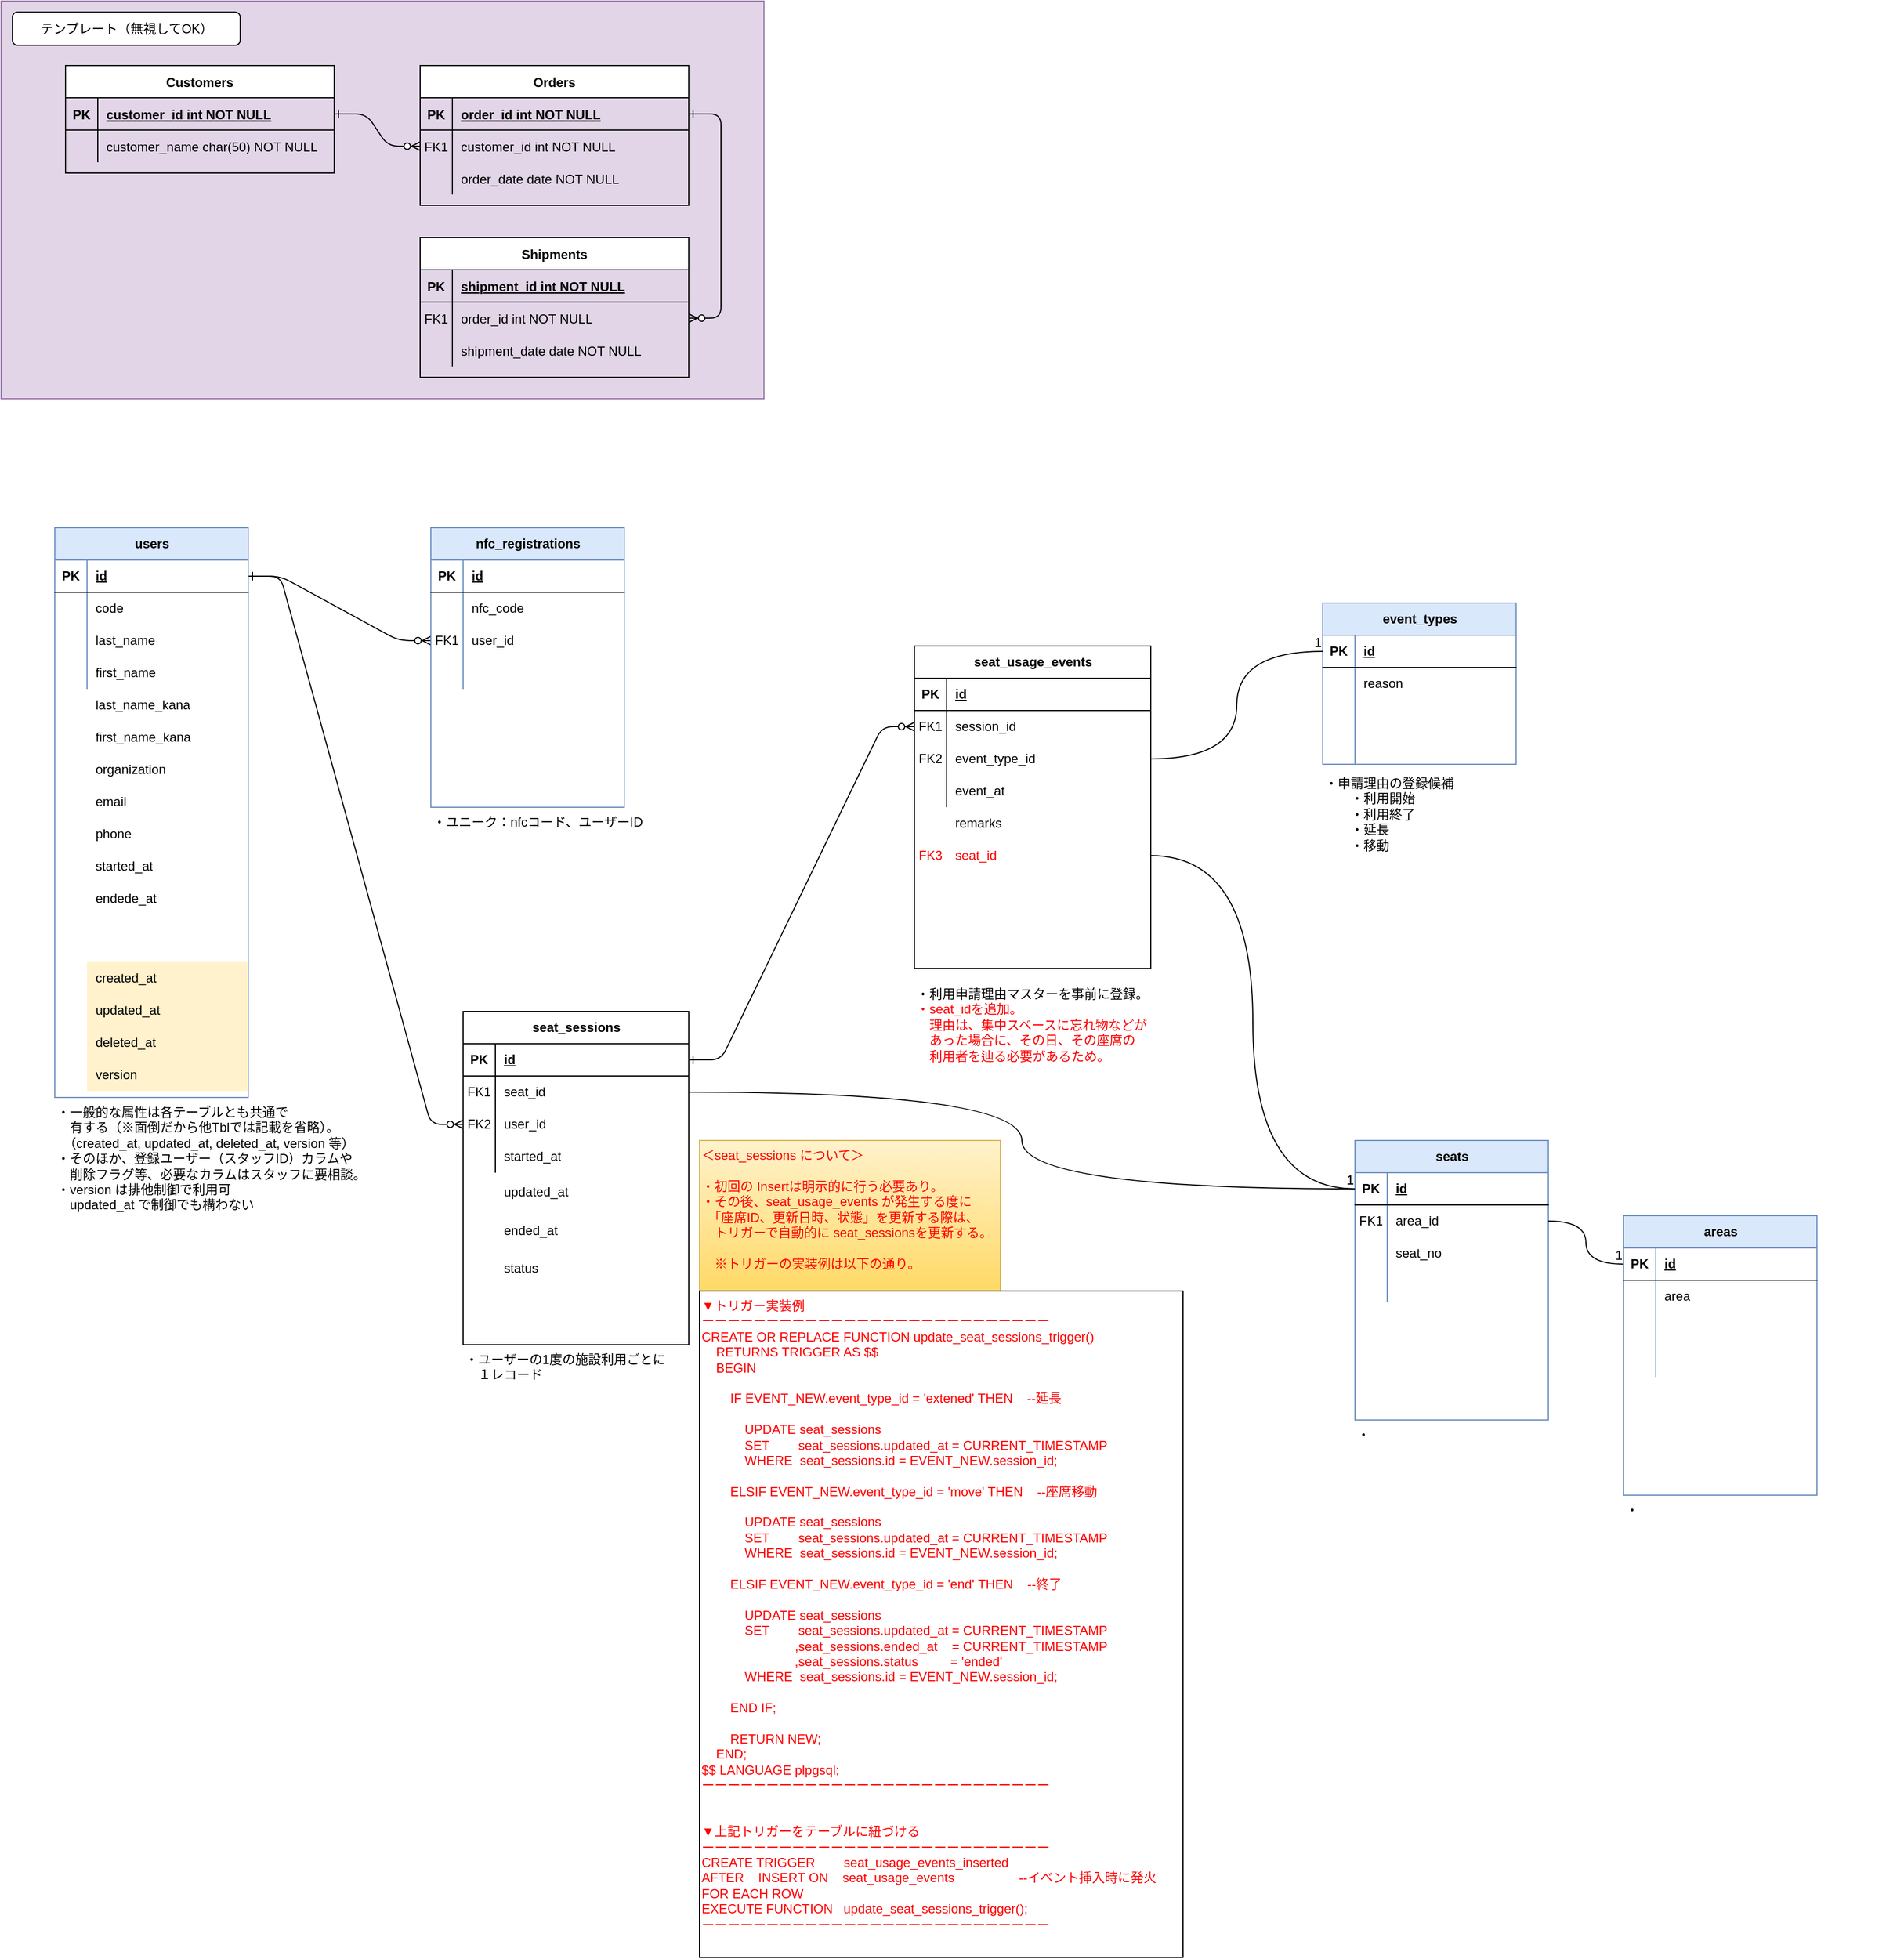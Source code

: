 <mxfile version="26.0.16" pages="2">
  <diagram id="R2lEEEUBdFMjLlhIrx00" name="Page-1">
    <mxGraphModel dx="1912" dy="1091" grid="1" gridSize="10" guides="1" tooltips="1" connect="1" arrows="1" fold="1" page="1" pageScale="1" pageWidth="850" pageHeight="1100" math="0" shadow="0" extFonts="Permanent Marker^https://fonts.googleapis.com/css?family=Permanent+Marker">
      <root>
        <mxCell id="0" />
        <mxCell id="1" parent="0" />
        <mxCell id="Bmw6ZuZU9hORKg3axYNb-10" value="" style="group" parent="1" vertex="1" connectable="0">
          <mxGeometry x="60" y="60" width="710" height="370" as="geometry" />
        </mxCell>
        <mxCell id="Bmw6ZuZU9hORKg3axYNb-8" value="" style="rounded=0;whiteSpace=wrap;html=1;fillColor=#e1d5e7;strokeColor=#9673a6;" parent="Bmw6ZuZU9hORKg3axYNb-10" vertex="1">
          <mxGeometry width="710" height="370.0" as="geometry" />
        </mxCell>
        <mxCell id="Bmw6ZuZU9hORKg3axYNb-9" value="テンプレート（無視してOK）" style="rounded=1;whiteSpace=wrap;html=1;" parent="Bmw6ZuZU9hORKg3axYNb-10" vertex="1">
          <mxGeometry x="10.597" y="10.278" width="211.94" height="30.833" as="geometry" />
        </mxCell>
        <mxCell id="C-vyLk0tnHw3VtMMgP7b-1" value="" style="edgeStyle=entityRelationEdgeStyle;endArrow=ERzeroToMany;startArrow=ERone;endFill=1;startFill=0;" parent="1" source="C-vyLk0tnHw3VtMMgP7b-24" target="C-vyLk0tnHw3VtMMgP7b-6" edge="1">
          <mxGeometry width="100" height="100" relative="1" as="geometry">
            <mxPoint x="340" y="720" as="sourcePoint" />
            <mxPoint x="440" y="620" as="targetPoint" />
          </mxGeometry>
        </mxCell>
        <mxCell id="C-vyLk0tnHw3VtMMgP7b-12" value="" style="edgeStyle=entityRelationEdgeStyle;endArrow=ERzeroToMany;startArrow=ERone;endFill=1;startFill=0;" parent="1" source="C-vyLk0tnHw3VtMMgP7b-3" target="C-vyLk0tnHw3VtMMgP7b-17" edge="1">
          <mxGeometry width="100" height="100" relative="1" as="geometry">
            <mxPoint x="400" y="180" as="sourcePoint" />
            <mxPoint x="460" y="205" as="targetPoint" />
          </mxGeometry>
        </mxCell>
        <mxCell id="C-vyLk0tnHw3VtMMgP7b-2" value="Orders" style="shape=table;startSize=30;container=1;collapsible=1;childLayout=tableLayout;fixedRows=1;rowLines=0;fontStyle=1;align=center;resizeLast=1;" parent="1" vertex="1">
          <mxGeometry x="450" y="120" width="250" height="130" as="geometry" />
        </mxCell>
        <mxCell id="C-vyLk0tnHw3VtMMgP7b-3" value="" style="shape=partialRectangle;collapsible=0;dropTarget=0;pointerEvents=0;fillColor=none;points=[[0,0.5],[1,0.5]];portConstraint=eastwest;top=0;left=0;right=0;bottom=1;" parent="C-vyLk0tnHw3VtMMgP7b-2" vertex="1">
          <mxGeometry y="30" width="250" height="30" as="geometry" />
        </mxCell>
        <mxCell id="C-vyLk0tnHw3VtMMgP7b-4" value="PK" style="shape=partialRectangle;overflow=hidden;connectable=0;fillColor=none;top=0;left=0;bottom=0;right=0;fontStyle=1;" parent="C-vyLk0tnHw3VtMMgP7b-3" vertex="1">
          <mxGeometry width="30" height="30" as="geometry" />
        </mxCell>
        <mxCell id="C-vyLk0tnHw3VtMMgP7b-5" value="order_id int NOT NULL " style="shape=partialRectangle;overflow=hidden;connectable=0;fillColor=none;top=0;left=0;bottom=0;right=0;align=left;spacingLeft=6;fontStyle=5;" parent="C-vyLk0tnHw3VtMMgP7b-3" vertex="1">
          <mxGeometry x="30" width="220" height="30" as="geometry" />
        </mxCell>
        <mxCell id="C-vyLk0tnHw3VtMMgP7b-6" value="" style="shape=partialRectangle;collapsible=0;dropTarget=0;pointerEvents=0;fillColor=none;points=[[0,0.5],[1,0.5]];portConstraint=eastwest;top=0;left=0;right=0;bottom=0;" parent="C-vyLk0tnHw3VtMMgP7b-2" vertex="1">
          <mxGeometry y="60" width="250" height="30" as="geometry" />
        </mxCell>
        <mxCell id="C-vyLk0tnHw3VtMMgP7b-7" value="FK1" style="shape=partialRectangle;overflow=hidden;connectable=0;fillColor=none;top=0;left=0;bottom=0;right=0;" parent="C-vyLk0tnHw3VtMMgP7b-6" vertex="1">
          <mxGeometry width="30" height="30" as="geometry" />
        </mxCell>
        <mxCell id="C-vyLk0tnHw3VtMMgP7b-8" value="customer_id int NOT NULL" style="shape=partialRectangle;overflow=hidden;connectable=0;fillColor=none;top=0;left=0;bottom=0;right=0;align=left;spacingLeft=6;" parent="C-vyLk0tnHw3VtMMgP7b-6" vertex="1">
          <mxGeometry x="30" width="220" height="30" as="geometry" />
        </mxCell>
        <mxCell id="C-vyLk0tnHw3VtMMgP7b-9" value="" style="shape=partialRectangle;collapsible=0;dropTarget=0;pointerEvents=0;fillColor=none;points=[[0,0.5],[1,0.5]];portConstraint=eastwest;top=0;left=0;right=0;bottom=0;" parent="C-vyLk0tnHw3VtMMgP7b-2" vertex="1">
          <mxGeometry y="90" width="250" height="30" as="geometry" />
        </mxCell>
        <mxCell id="C-vyLk0tnHw3VtMMgP7b-10" value="" style="shape=partialRectangle;overflow=hidden;connectable=0;fillColor=none;top=0;left=0;bottom=0;right=0;" parent="C-vyLk0tnHw3VtMMgP7b-9" vertex="1">
          <mxGeometry width="30" height="30" as="geometry" />
        </mxCell>
        <mxCell id="C-vyLk0tnHw3VtMMgP7b-11" value="order_date date NOT NULL" style="shape=partialRectangle;overflow=hidden;connectable=0;fillColor=none;top=0;left=0;bottom=0;right=0;align=left;spacingLeft=6;" parent="C-vyLk0tnHw3VtMMgP7b-9" vertex="1">
          <mxGeometry x="30" width="220" height="30" as="geometry" />
        </mxCell>
        <mxCell id="C-vyLk0tnHw3VtMMgP7b-13" value="Shipments" style="shape=table;startSize=30;container=1;collapsible=1;childLayout=tableLayout;fixedRows=1;rowLines=0;fontStyle=1;align=center;resizeLast=1;" parent="1" vertex="1">
          <mxGeometry x="450" y="280" width="250" height="130" as="geometry" />
        </mxCell>
        <mxCell id="C-vyLk0tnHw3VtMMgP7b-14" value="" style="shape=partialRectangle;collapsible=0;dropTarget=0;pointerEvents=0;fillColor=none;points=[[0,0.5],[1,0.5]];portConstraint=eastwest;top=0;left=0;right=0;bottom=1;" parent="C-vyLk0tnHw3VtMMgP7b-13" vertex="1">
          <mxGeometry y="30" width="250" height="30" as="geometry" />
        </mxCell>
        <mxCell id="C-vyLk0tnHw3VtMMgP7b-15" value="PK" style="shape=partialRectangle;overflow=hidden;connectable=0;fillColor=none;top=0;left=0;bottom=0;right=0;fontStyle=1;" parent="C-vyLk0tnHw3VtMMgP7b-14" vertex="1">
          <mxGeometry width="30" height="30" as="geometry" />
        </mxCell>
        <mxCell id="C-vyLk0tnHw3VtMMgP7b-16" value="shipment_id int NOT NULL " style="shape=partialRectangle;overflow=hidden;connectable=0;fillColor=none;top=0;left=0;bottom=0;right=0;align=left;spacingLeft=6;fontStyle=5;" parent="C-vyLk0tnHw3VtMMgP7b-14" vertex="1">
          <mxGeometry x="30" width="220" height="30" as="geometry" />
        </mxCell>
        <mxCell id="C-vyLk0tnHw3VtMMgP7b-17" value="" style="shape=partialRectangle;collapsible=0;dropTarget=0;pointerEvents=0;fillColor=none;points=[[0,0.5],[1,0.5]];portConstraint=eastwest;top=0;left=0;right=0;bottom=0;" parent="C-vyLk0tnHw3VtMMgP7b-13" vertex="1">
          <mxGeometry y="60" width="250" height="30" as="geometry" />
        </mxCell>
        <mxCell id="C-vyLk0tnHw3VtMMgP7b-18" value="FK1" style="shape=partialRectangle;overflow=hidden;connectable=0;fillColor=none;top=0;left=0;bottom=0;right=0;" parent="C-vyLk0tnHw3VtMMgP7b-17" vertex="1">
          <mxGeometry width="30" height="30" as="geometry" />
        </mxCell>
        <mxCell id="C-vyLk0tnHw3VtMMgP7b-19" value="order_id int NOT NULL" style="shape=partialRectangle;overflow=hidden;connectable=0;fillColor=none;top=0;left=0;bottom=0;right=0;align=left;spacingLeft=6;" parent="C-vyLk0tnHw3VtMMgP7b-17" vertex="1">
          <mxGeometry x="30" width="220" height="30" as="geometry" />
        </mxCell>
        <mxCell id="C-vyLk0tnHw3VtMMgP7b-20" value="" style="shape=partialRectangle;collapsible=0;dropTarget=0;pointerEvents=0;fillColor=none;points=[[0,0.5],[1,0.5]];portConstraint=eastwest;top=0;left=0;right=0;bottom=0;" parent="C-vyLk0tnHw3VtMMgP7b-13" vertex="1">
          <mxGeometry y="90" width="250" height="30" as="geometry" />
        </mxCell>
        <mxCell id="C-vyLk0tnHw3VtMMgP7b-21" value="" style="shape=partialRectangle;overflow=hidden;connectable=0;fillColor=none;top=0;left=0;bottom=0;right=0;" parent="C-vyLk0tnHw3VtMMgP7b-20" vertex="1">
          <mxGeometry width="30" height="30" as="geometry" />
        </mxCell>
        <mxCell id="C-vyLk0tnHw3VtMMgP7b-22" value="shipment_date date NOT NULL" style="shape=partialRectangle;overflow=hidden;connectable=0;fillColor=none;top=0;left=0;bottom=0;right=0;align=left;spacingLeft=6;" parent="C-vyLk0tnHw3VtMMgP7b-20" vertex="1">
          <mxGeometry x="30" width="220" height="30" as="geometry" />
        </mxCell>
        <mxCell id="C-vyLk0tnHw3VtMMgP7b-23" value="Customers" style="shape=table;startSize=30;container=1;collapsible=1;childLayout=tableLayout;fixedRows=1;rowLines=0;fontStyle=1;align=center;resizeLast=1;" parent="1" vertex="1">
          <mxGeometry x="120" y="120" width="250" height="100" as="geometry" />
        </mxCell>
        <mxCell id="C-vyLk0tnHw3VtMMgP7b-24" value="" style="shape=partialRectangle;collapsible=0;dropTarget=0;pointerEvents=0;fillColor=none;points=[[0,0.5],[1,0.5]];portConstraint=eastwest;top=0;left=0;right=0;bottom=1;" parent="C-vyLk0tnHw3VtMMgP7b-23" vertex="1">
          <mxGeometry y="30" width="250" height="30" as="geometry" />
        </mxCell>
        <mxCell id="C-vyLk0tnHw3VtMMgP7b-25" value="PK" style="shape=partialRectangle;overflow=hidden;connectable=0;fillColor=none;top=0;left=0;bottom=0;right=0;fontStyle=1;" parent="C-vyLk0tnHw3VtMMgP7b-24" vertex="1">
          <mxGeometry width="30" height="30" as="geometry" />
        </mxCell>
        <mxCell id="C-vyLk0tnHw3VtMMgP7b-26" value="customer_id int NOT NULL " style="shape=partialRectangle;overflow=hidden;connectable=0;fillColor=none;top=0;left=0;bottom=0;right=0;align=left;spacingLeft=6;fontStyle=5;" parent="C-vyLk0tnHw3VtMMgP7b-24" vertex="1">
          <mxGeometry x="30" width="220" height="30" as="geometry" />
        </mxCell>
        <mxCell id="C-vyLk0tnHw3VtMMgP7b-27" value="" style="shape=partialRectangle;collapsible=0;dropTarget=0;pointerEvents=0;fillColor=none;points=[[0,0.5],[1,0.5]];portConstraint=eastwest;top=0;left=0;right=0;bottom=0;" parent="C-vyLk0tnHw3VtMMgP7b-23" vertex="1">
          <mxGeometry y="60" width="250" height="30" as="geometry" />
        </mxCell>
        <mxCell id="C-vyLk0tnHw3VtMMgP7b-28" value="" style="shape=partialRectangle;overflow=hidden;connectable=0;fillColor=none;top=0;left=0;bottom=0;right=0;" parent="C-vyLk0tnHw3VtMMgP7b-27" vertex="1">
          <mxGeometry width="30" height="30" as="geometry" />
        </mxCell>
        <mxCell id="C-vyLk0tnHw3VtMMgP7b-29" value="customer_name char(50) NOT NULL" style="shape=partialRectangle;overflow=hidden;connectable=0;fillColor=none;top=0;left=0;bottom=0;right=0;align=left;spacingLeft=6;" parent="C-vyLk0tnHw3VtMMgP7b-27" vertex="1">
          <mxGeometry x="30" width="220" height="30" as="geometry" />
        </mxCell>
        <mxCell id="OpNJAdLQlDWhWEvQpYmf-25" value="" style="edgeStyle=entityRelationEdgeStyle;endArrow=ERzeroToMany;startArrow=ERone;endFill=1;startFill=0;entryX=0;entryY=0.5;entryDx=0;entryDy=0;exitX=1;exitY=0.5;exitDx=0;exitDy=0;" parent="1" source="R0zpnI-MLgvsaB91XFQU-2" target="OpNJAdLQlDWhWEvQpYmf-9" edge="1">
          <mxGeometry width="100" height="100" relative="1" as="geometry">
            <mxPoint x="290" y="600" as="sourcePoint" />
            <mxPoint x="370" y="630" as="targetPoint" />
          </mxGeometry>
        </mxCell>
        <mxCell id="OpNJAdLQlDWhWEvQpYmf-40" value="" style="edgeStyle=entityRelationEdgeStyle;endArrow=ERzeroToMany;startArrow=ERone;endFill=1;startFill=0;entryX=0;entryY=0.5;entryDx=0;entryDy=0;exitX=1;exitY=0.5;exitDx=0;exitDy=0;" parent="1" source="R0zpnI-MLgvsaB91XFQU-2" target="OpNJAdLQlDWhWEvQpYmf-34" edge="1">
          <mxGeometry width="100" height="100" relative="1" as="geometry">
            <mxPoint x="300" y="605" as="sourcePoint" />
            <mxPoint x="390" y="665" as="targetPoint" />
          </mxGeometry>
        </mxCell>
        <mxCell id="Bmw6ZuZU9hORKg3axYNb-2" value="" style="group" parent="1" vertex="1" connectable="0">
          <mxGeometry x="490" y="1000" width="300" height="440" as="geometry" />
        </mxCell>
        <mxCell id="OpNJAdLQlDWhWEvQpYmf-41" value="&lt;div&gt;・ユーザーの1度の施設利用ごとに&lt;/div&gt;&lt;div&gt;&lt;span style=&quot;background-color: transparent; color: light-dark(rgb(0, 0, 0), rgb(255, 255, 255));&quot;&gt;　１レコード&lt;/span&gt;&lt;/div&gt;" style="text;html=1;align=left;verticalAlign=top;whiteSpace=wrap;rounded=0;" parent="Bmw6ZuZU9hORKg3axYNb-2" vertex="1">
          <mxGeometry y="310" width="270" height="60" as="geometry" />
        </mxCell>
        <mxCell id="Bmw6ZuZU9hORKg3axYNb-1" value="" style="group" parent="Bmw6ZuZU9hORKg3axYNb-2" vertex="1" connectable="0">
          <mxGeometry width="300" height="310" as="geometry" />
        </mxCell>
        <mxCell id="OpNJAdLQlDWhWEvQpYmf-27" value="seat_sessions" style="shape=table;startSize=30;container=1;collapsible=1;childLayout=tableLayout;fixedRows=1;rowLines=0;fontStyle=1;align=center;resizeLast=1;html=1;" parent="Bmw6ZuZU9hORKg3axYNb-1" vertex="1">
          <mxGeometry width="210" height="310" as="geometry" />
        </mxCell>
        <mxCell id="OpNJAdLQlDWhWEvQpYmf-28" value="" style="shape=tableRow;horizontal=0;startSize=0;swimlaneHead=0;swimlaneBody=0;fillColor=none;collapsible=0;dropTarget=0;points=[[0,0.5],[1,0.5]];portConstraint=eastwest;top=0;left=0;right=0;bottom=1;" parent="OpNJAdLQlDWhWEvQpYmf-27" vertex="1">
          <mxGeometry y="30" width="210" height="30" as="geometry" />
        </mxCell>
        <mxCell id="OpNJAdLQlDWhWEvQpYmf-29" value="PK" style="shape=partialRectangle;connectable=0;fillColor=none;top=0;left=0;bottom=0;right=0;fontStyle=1;overflow=hidden;whiteSpace=wrap;html=1;" parent="OpNJAdLQlDWhWEvQpYmf-28" vertex="1">
          <mxGeometry width="30" height="30" as="geometry">
            <mxRectangle width="30" height="30" as="alternateBounds" />
          </mxGeometry>
        </mxCell>
        <mxCell id="OpNJAdLQlDWhWEvQpYmf-30" value="id" style="shape=partialRectangle;connectable=0;fillColor=none;top=0;left=0;bottom=0;right=0;align=left;spacingLeft=6;fontStyle=5;overflow=hidden;whiteSpace=wrap;html=1;" parent="OpNJAdLQlDWhWEvQpYmf-28" vertex="1">
          <mxGeometry x="30" width="180" height="30" as="geometry">
            <mxRectangle width="180" height="30" as="alternateBounds" />
          </mxGeometry>
        </mxCell>
        <mxCell id="OpNJAdLQlDWhWEvQpYmf-31" value="" style="shape=tableRow;horizontal=0;startSize=0;swimlaneHead=0;swimlaneBody=0;fillColor=none;collapsible=0;dropTarget=0;points=[[0,0.5],[1,0.5]];portConstraint=eastwest;top=0;left=0;right=0;bottom=0;" parent="OpNJAdLQlDWhWEvQpYmf-27" vertex="1">
          <mxGeometry y="60" width="210" height="30" as="geometry" />
        </mxCell>
        <mxCell id="OpNJAdLQlDWhWEvQpYmf-32" value="FK1" style="shape=partialRectangle;connectable=0;fillColor=none;top=0;left=0;bottom=0;right=0;editable=1;overflow=hidden;whiteSpace=wrap;html=1;" parent="OpNJAdLQlDWhWEvQpYmf-31" vertex="1">
          <mxGeometry width="30" height="30" as="geometry">
            <mxRectangle width="30" height="30" as="alternateBounds" />
          </mxGeometry>
        </mxCell>
        <mxCell id="OpNJAdLQlDWhWEvQpYmf-33" value="seat_id" style="shape=partialRectangle;connectable=0;fillColor=none;top=0;left=0;bottom=0;right=0;align=left;spacingLeft=6;overflow=hidden;whiteSpace=wrap;html=1;" parent="OpNJAdLQlDWhWEvQpYmf-31" vertex="1">
          <mxGeometry x="30" width="180" height="30" as="geometry">
            <mxRectangle width="180" height="30" as="alternateBounds" />
          </mxGeometry>
        </mxCell>
        <mxCell id="OpNJAdLQlDWhWEvQpYmf-34" value="" style="shape=tableRow;horizontal=0;startSize=0;swimlaneHead=0;swimlaneBody=0;fillColor=none;collapsible=0;dropTarget=0;points=[[0,0.5],[1,0.5]];portConstraint=eastwest;top=0;left=0;right=0;bottom=0;" parent="OpNJAdLQlDWhWEvQpYmf-27" vertex="1">
          <mxGeometry y="90" width="210" height="30" as="geometry" />
        </mxCell>
        <mxCell id="OpNJAdLQlDWhWEvQpYmf-35" value="FK2" style="shape=partialRectangle;connectable=0;fillColor=none;top=0;left=0;bottom=0;right=0;editable=1;overflow=hidden;whiteSpace=wrap;html=1;" parent="OpNJAdLQlDWhWEvQpYmf-34" vertex="1">
          <mxGeometry width="30" height="30" as="geometry">
            <mxRectangle width="30" height="30" as="alternateBounds" />
          </mxGeometry>
        </mxCell>
        <mxCell id="OpNJAdLQlDWhWEvQpYmf-36" value="user_id" style="shape=partialRectangle;connectable=0;fillColor=none;top=0;left=0;bottom=0;right=0;align=left;spacingLeft=6;overflow=hidden;whiteSpace=wrap;html=1;" parent="OpNJAdLQlDWhWEvQpYmf-34" vertex="1">
          <mxGeometry x="30" width="180" height="30" as="geometry">
            <mxRectangle width="180" height="30" as="alternateBounds" />
          </mxGeometry>
        </mxCell>
        <mxCell id="OpNJAdLQlDWhWEvQpYmf-37" value="" style="shape=tableRow;horizontal=0;startSize=0;swimlaneHead=0;swimlaneBody=0;fillColor=none;collapsible=0;dropTarget=0;points=[[0,0.5],[1,0.5]];portConstraint=eastwest;top=0;left=0;right=0;bottom=0;" parent="OpNJAdLQlDWhWEvQpYmf-27" vertex="1">
          <mxGeometry y="120" width="210" height="30" as="geometry" />
        </mxCell>
        <mxCell id="OpNJAdLQlDWhWEvQpYmf-38" value="" style="shape=partialRectangle;connectable=0;fillColor=none;top=0;left=0;bottom=0;right=0;editable=1;overflow=hidden;whiteSpace=wrap;html=1;" parent="OpNJAdLQlDWhWEvQpYmf-37" vertex="1">
          <mxGeometry width="30" height="30" as="geometry">
            <mxRectangle width="30" height="30" as="alternateBounds" />
          </mxGeometry>
        </mxCell>
        <mxCell id="OpNJAdLQlDWhWEvQpYmf-39" value="started_at" style="shape=partialRectangle;connectable=0;fillColor=none;top=0;left=0;bottom=0;right=0;align=left;spacingLeft=6;overflow=hidden;whiteSpace=wrap;html=1;" parent="OpNJAdLQlDWhWEvQpYmf-37" vertex="1">
          <mxGeometry x="30" width="180" height="30" as="geometry">
            <mxRectangle width="180" height="30" as="alternateBounds" />
          </mxGeometry>
        </mxCell>
        <mxCell id="OpNJAdLQlDWhWEvQpYmf-44" value="ended_at" style="shape=partialRectangle;connectable=0;fillColor=none;top=0;left=0;bottom=0;right=0;align=left;spacingLeft=6;overflow=hidden;whiteSpace=wrap;html=1;" parent="Bmw6ZuZU9hORKg3axYNb-1" vertex="1">
          <mxGeometry x="30" y="185.765" width="180" height="35.769" as="geometry">
            <mxRectangle width="150" height="30" as="alternateBounds" />
          </mxGeometry>
        </mxCell>
        <mxCell id="OpNJAdLQlDWhWEvQpYmf-59" value="status" style="shape=partialRectangle;connectable=0;fillColor=none;top=0;left=0;bottom=0;right=0;align=left;spacingLeft=6;overflow=hidden;whiteSpace=wrap;html=1;" parent="Bmw6ZuZU9hORKg3axYNb-1" vertex="1">
          <mxGeometry x="30" y="221.535" width="180" height="35.769" as="geometry">
            <mxRectangle width="150" height="30" as="alternateBounds" />
          </mxGeometry>
        </mxCell>
        <mxCell id="H5h0Q3hbHZHvRmOCiaOI-16" value="updated_at" style="shape=partialRectangle;connectable=0;fillColor=none;top=0;left=0;bottom=0;right=0;align=left;spacingLeft=6;overflow=hidden;whiteSpace=wrap;html=1;" parent="Bmw6ZuZU9hORKg3axYNb-1" vertex="1">
          <mxGeometry x="30" y="149.996" width="180" height="35.769" as="geometry">
            <mxRectangle width="150" height="30" as="alternateBounds" />
          </mxGeometry>
        </mxCell>
        <mxCell id="Bmw6ZuZU9hORKg3axYNb-5" value="" style="group" parent="1" vertex="1" connectable="0">
          <mxGeometry x="110" y="550" width="290" height="650" as="geometry" />
        </mxCell>
        <mxCell id="OpNJAdLQlDWhWEvQpYmf-62" value="・一般的な属性は各テーブルとも共通で&lt;div&gt;　有する（※面倒だから他Tblでは記載を省略）。&lt;br&gt;&lt;div&gt;　（created_at, updated_at, deleted_at, version 等）&lt;br&gt;&lt;div&gt;・そのほか、登録ユーザー（スタッフID）カラムや&lt;/div&gt;&lt;div&gt;　削除フラグ等、&lt;span style=&quot;background-color: transparent; color: light-dark(rgb(0, 0, 0), rgb(255, 255, 255));&quot;&gt;必要なカラムはスタッフに要相談。&lt;/span&gt;&lt;/div&gt;&lt;div&gt;・version は排他制御で利用可&lt;/div&gt;&lt;div&gt;　updated_at で制御でも構わない&lt;/div&gt;&lt;/div&gt;&lt;/div&gt;" style="text;html=1;align=left;verticalAlign=top;whiteSpace=wrap;rounded=0;" parent="Bmw6ZuZU9hORKg3axYNb-5" vertex="1">
          <mxGeometry y="530" width="290" height="120" as="geometry" />
        </mxCell>
        <mxCell id="Bmw6ZuZU9hORKg3axYNb-4" value="" style="group" parent="Bmw6ZuZU9hORKg3axYNb-5" vertex="1" connectable="0">
          <mxGeometry width="180" height="530" as="geometry" />
        </mxCell>
        <mxCell id="R0zpnI-MLgvsaB91XFQU-1" value="users" style="shape=table;startSize=30;container=1;collapsible=1;childLayout=tableLayout;fixedRows=1;rowLines=0;fontStyle=1;align=center;resizeLast=1;html=1;fillColor=#dae8fc;strokeColor=#6c8ebf;" parent="Bmw6ZuZU9hORKg3axYNb-4" vertex="1">
          <mxGeometry width="180" height="530" as="geometry" />
        </mxCell>
        <mxCell id="R0zpnI-MLgvsaB91XFQU-2" value="" style="shape=tableRow;horizontal=0;startSize=0;swimlaneHead=0;swimlaneBody=0;fillColor=none;collapsible=0;dropTarget=0;points=[[0,0.5],[1,0.5]];portConstraint=eastwest;top=0;left=0;right=0;bottom=1;" parent="R0zpnI-MLgvsaB91XFQU-1" vertex="1">
          <mxGeometry y="30" width="180" height="30" as="geometry" />
        </mxCell>
        <mxCell id="R0zpnI-MLgvsaB91XFQU-3" value="PK" style="shape=partialRectangle;connectable=0;fillColor=none;top=0;left=0;bottom=0;right=0;fontStyle=1;overflow=hidden;whiteSpace=wrap;html=1;" parent="R0zpnI-MLgvsaB91XFQU-2" vertex="1">
          <mxGeometry width="30" height="30" as="geometry">
            <mxRectangle width="30" height="30" as="alternateBounds" />
          </mxGeometry>
        </mxCell>
        <mxCell id="R0zpnI-MLgvsaB91XFQU-4" value="id" style="shape=partialRectangle;connectable=0;fillColor=none;top=0;left=0;bottom=0;right=0;align=left;spacingLeft=6;fontStyle=5;overflow=hidden;whiteSpace=wrap;html=1;" parent="R0zpnI-MLgvsaB91XFQU-2" vertex="1">
          <mxGeometry x="30" width="150" height="30" as="geometry">
            <mxRectangle width="150" height="30" as="alternateBounds" />
          </mxGeometry>
        </mxCell>
        <mxCell id="R0zpnI-MLgvsaB91XFQU-5" value="" style="shape=tableRow;horizontal=0;startSize=0;swimlaneHead=0;swimlaneBody=0;fillColor=none;collapsible=0;dropTarget=0;points=[[0,0.5],[1,0.5]];portConstraint=eastwest;top=0;left=0;right=0;bottom=0;" parent="R0zpnI-MLgvsaB91XFQU-1" vertex="1">
          <mxGeometry y="60" width="180" height="30" as="geometry" />
        </mxCell>
        <mxCell id="R0zpnI-MLgvsaB91XFQU-6" value="" style="shape=partialRectangle;connectable=0;fillColor=none;top=0;left=0;bottom=0;right=0;editable=1;overflow=hidden;whiteSpace=wrap;html=1;" parent="R0zpnI-MLgvsaB91XFQU-5" vertex="1">
          <mxGeometry width="30" height="30" as="geometry">
            <mxRectangle width="30" height="30" as="alternateBounds" />
          </mxGeometry>
        </mxCell>
        <mxCell id="R0zpnI-MLgvsaB91XFQU-7" value="code" style="shape=partialRectangle;connectable=0;fillColor=none;top=0;left=0;bottom=0;right=0;align=left;spacingLeft=6;overflow=hidden;whiteSpace=wrap;html=1;" parent="R0zpnI-MLgvsaB91XFQU-5" vertex="1">
          <mxGeometry x="30" width="150" height="30" as="geometry">
            <mxRectangle width="150" height="30" as="alternateBounds" />
          </mxGeometry>
        </mxCell>
        <mxCell id="R0zpnI-MLgvsaB91XFQU-8" value="" style="shape=tableRow;horizontal=0;startSize=0;swimlaneHead=0;swimlaneBody=0;fillColor=none;collapsible=0;dropTarget=0;points=[[0,0.5],[1,0.5]];portConstraint=eastwest;top=0;left=0;right=0;bottom=0;" parent="R0zpnI-MLgvsaB91XFQU-1" vertex="1">
          <mxGeometry y="90" width="180" height="30" as="geometry" />
        </mxCell>
        <mxCell id="R0zpnI-MLgvsaB91XFQU-9" value="" style="shape=partialRectangle;connectable=0;fillColor=none;top=0;left=0;bottom=0;right=0;editable=1;overflow=hidden;whiteSpace=wrap;html=1;" parent="R0zpnI-MLgvsaB91XFQU-8" vertex="1">
          <mxGeometry width="30" height="30" as="geometry">
            <mxRectangle width="30" height="30" as="alternateBounds" />
          </mxGeometry>
        </mxCell>
        <mxCell id="R0zpnI-MLgvsaB91XFQU-10" value="last_name" style="shape=partialRectangle;connectable=0;fillColor=none;top=0;left=0;bottom=0;right=0;align=left;spacingLeft=6;overflow=hidden;whiteSpace=wrap;html=1;" parent="R0zpnI-MLgvsaB91XFQU-8" vertex="1">
          <mxGeometry x="30" width="150" height="30" as="geometry">
            <mxRectangle width="150" height="30" as="alternateBounds" />
          </mxGeometry>
        </mxCell>
        <mxCell id="R0zpnI-MLgvsaB91XFQU-11" value="" style="shape=tableRow;horizontal=0;startSize=0;swimlaneHead=0;swimlaneBody=0;fillColor=none;collapsible=0;dropTarget=0;points=[[0,0.5],[1,0.5]];portConstraint=eastwest;top=0;left=0;right=0;bottom=0;" parent="R0zpnI-MLgvsaB91XFQU-1" vertex="1">
          <mxGeometry y="120" width="180" height="30" as="geometry" />
        </mxCell>
        <mxCell id="R0zpnI-MLgvsaB91XFQU-12" value="" style="shape=partialRectangle;connectable=0;fillColor=none;top=0;left=0;bottom=0;right=0;editable=1;overflow=hidden;whiteSpace=wrap;html=1;" parent="R0zpnI-MLgvsaB91XFQU-11" vertex="1">
          <mxGeometry width="30" height="30" as="geometry">
            <mxRectangle width="30" height="30" as="alternateBounds" />
          </mxGeometry>
        </mxCell>
        <mxCell id="R0zpnI-MLgvsaB91XFQU-13" value="first_name" style="shape=partialRectangle;connectable=0;fillColor=none;top=0;left=0;bottom=0;right=0;align=left;spacingLeft=6;overflow=hidden;whiteSpace=wrap;html=1;" parent="R0zpnI-MLgvsaB91XFQU-11" vertex="1">
          <mxGeometry x="30" width="150" height="30" as="geometry">
            <mxRectangle width="150" height="30" as="alternateBounds" />
          </mxGeometry>
        </mxCell>
        <mxCell id="OpNJAdLQlDWhWEvQpYmf-1" value="organization" style="shape=partialRectangle;connectable=0;fillColor=none;top=0;left=0;bottom=0;right=0;align=left;spacingLeft=6;overflow=hidden;whiteSpace=wrap;html=1;" parent="Bmw6ZuZU9hORKg3axYNb-4" vertex="1">
          <mxGeometry x="30" y="210" width="150" height="30" as="geometry">
            <mxRectangle width="150" height="30" as="alternateBounds" />
          </mxGeometry>
        </mxCell>
        <mxCell id="OpNJAdLQlDWhWEvQpYmf-15" value="email" style="shape=partialRectangle;connectable=0;fillColor=none;top=0;left=0;bottom=0;right=0;align=left;spacingLeft=6;overflow=hidden;whiteSpace=wrap;html=1;" parent="Bmw6ZuZU9hORKg3axYNb-4" vertex="1">
          <mxGeometry x="30" y="240" width="150" height="30" as="geometry">
            <mxRectangle width="150" height="30" as="alternateBounds" />
          </mxGeometry>
        </mxCell>
        <mxCell id="OpNJAdLQlDWhWEvQpYmf-16" value="phone" style="shape=partialRectangle;connectable=0;fillColor=none;top=0;left=0;bottom=0;right=0;align=left;spacingLeft=6;overflow=hidden;whiteSpace=wrap;html=1;" parent="Bmw6ZuZU9hORKg3axYNb-4" vertex="1">
          <mxGeometry x="30" y="270" width="150" height="30" as="geometry">
            <mxRectangle width="150" height="30" as="alternateBounds" />
          </mxGeometry>
        </mxCell>
        <mxCell id="OpNJAdLQlDWhWEvQpYmf-17" value="started_at" style="shape=partialRectangle;connectable=0;fillColor=none;top=0;left=0;bottom=0;right=0;align=left;spacingLeft=6;overflow=hidden;whiteSpace=wrap;html=1;" parent="Bmw6ZuZU9hORKg3axYNb-4" vertex="1">
          <mxGeometry x="30" y="300" width="150" height="30" as="geometry">
            <mxRectangle width="150" height="30" as="alternateBounds" />
          </mxGeometry>
        </mxCell>
        <mxCell id="OpNJAdLQlDWhWEvQpYmf-18" value="created_at" style="shape=partialRectangle;connectable=0;fillColor=#fff2cc;top=0;left=0;bottom=0;right=0;align=left;spacingLeft=6;overflow=hidden;whiteSpace=wrap;html=1;strokeColor=#d6b656;" parent="Bmw6ZuZU9hORKg3axYNb-4" vertex="1">
          <mxGeometry x="30" y="404" width="150" height="30" as="geometry">
            <mxRectangle width="150" height="30" as="alternateBounds" />
          </mxGeometry>
        </mxCell>
        <mxCell id="OpNJAdLQlDWhWEvQpYmf-19" value="updated_at" style="shape=partialRectangle;connectable=0;fillColor=#fff2cc;top=0;left=0;bottom=0;right=0;align=left;spacingLeft=6;overflow=hidden;whiteSpace=wrap;html=1;strokeColor=#d6b656;" parent="Bmw6ZuZU9hORKg3axYNb-4" vertex="1">
          <mxGeometry x="30" y="434" width="150" height="30" as="geometry">
            <mxRectangle width="150" height="30" as="alternateBounds" />
          </mxGeometry>
        </mxCell>
        <mxCell id="OpNJAdLQlDWhWEvQpYmf-20" value="deleted_at" style="shape=partialRectangle;connectable=0;fillColor=#fff2cc;top=0;left=0;bottom=0;right=0;align=left;spacingLeft=6;overflow=hidden;whiteSpace=wrap;html=1;strokeColor=#d6b656;" parent="Bmw6ZuZU9hORKg3axYNb-4" vertex="1">
          <mxGeometry x="30" y="464" width="150" height="30" as="geometry">
            <mxRectangle width="150" height="30" as="alternateBounds" />
          </mxGeometry>
        </mxCell>
        <mxCell id="OpNJAdLQlDWhWEvQpYmf-21" value="version" style="shape=partialRectangle;connectable=0;fillColor=#fff2cc;top=0;left=0;bottom=0;right=0;align=left;spacingLeft=6;overflow=hidden;whiteSpace=wrap;html=1;strokeColor=#d6b656;" parent="Bmw6ZuZU9hORKg3axYNb-4" vertex="1">
          <mxGeometry x="30" y="494" width="150" height="30" as="geometry">
            <mxRectangle width="150" height="30" as="alternateBounds" />
          </mxGeometry>
        </mxCell>
        <mxCell id="4QbqnCLnCeu41W2lXP1O-4" value="" style="shape=tableRow;horizontal=0;startSize=0;swimlaneHead=0;swimlaneBody=0;fillColor=none;collapsible=0;dropTarget=0;points=[[0,0.5],[1,0.5]];portConstraint=eastwest;top=0;left=0;right=0;bottom=0;" vertex="1" parent="Bmw6ZuZU9hORKg3axYNb-4">
          <mxGeometry y="150" width="180" height="30" as="geometry" />
        </mxCell>
        <mxCell id="4QbqnCLnCeu41W2lXP1O-5" value="" style="shape=partialRectangle;connectable=0;fillColor=none;top=0;left=0;bottom=0;right=0;editable=1;overflow=hidden;whiteSpace=wrap;html=1;" vertex="1" parent="4QbqnCLnCeu41W2lXP1O-4">
          <mxGeometry width="30" height="30" as="geometry">
            <mxRectangle width="30" height="30" as="alternateBounds" />
          </mxGeometry>
        </mxCell>
        <mxCell id="4QbqnCLnCeu41W2lXP1O-6" value="last_name_kana" style="shape=partialRectangle;connectable=0;fillColor=none;top=0;left=0;bottom=0;right=0;align=left;spacingLeft=6;overflow=hidden;whiteSpace=wrap;html=1;" vertex="1" parent="4QbqnCLnCeu41W2lXP1O-4">
          <mxGeometry x="30" width="150" height="30" as="geometry">
            <mxRectangle width="150" height="30" as="alternateBounds" />
          </mxGeometry>
        </mxCell>
        <mxCell id="4QbqnCLnCeu41W2lXP1O-7" value="" style="shape=tableRow;horizontal=0;startSize=0;swimlaneHead=0;swimlaneBody=0;fillColor=none;collapsible=0;dropTarget=0;points=[[0,0.5],[1,0.5]];portConstraint=eastwest;top=0;left=0;right=0;bottom=0;" vertex="1" parent="Bmw6ZuZU9hORKg3axYNb-4">
          <mxGeometry y="180" width="180" height="30" as="geometry" />
        </mxCell>
        <mxCell id="4QbqnCLnCeu41W2lXP1O-8" value="" style="shape=partialRectangle;connectable=0;fillColor=none;top=0;left=0;bottom=0;right=0;editable=1;overflow=hidden;whiteSpace=wrap;html=1;" vertex="1" parent="4QbqnCLnCeu41W2lXP1O-7">
          <mxGeometry width="30" height="30" as="geometry">
            <mxRectangle width="30" height="30" as="alternateBounds" />
          </mxGeometry>
        </mxCell>
        <mxCell id="4QbqnCLnCeu41W2lXP1O-9" value="first_name_kana" style="shape=partialRectangle;connectable=0;fillColor=none;top=0;left=0;bottom=0;right=0;align=left;spacingLeft=6;overflow=hidden;whiteSpace=wrap;html=1;" vertex="1" parent="4QbqnCLnCeu41W2lXP1O-7">
          <mxGeometry x="30" width="150" height="30" as="geometry">
            <mxRectangle width="150" height="30" as="alternateBounds" />
          </mxGeometry>
        </mxCell>
        <mxCell id="4QbqnCLnCeu41W2lXP1O-10" value="endede_at" style="shape=partialRectangle;connectable=0;fillColor=none;top=0;left=0;bottom=0;right=0;align=left;spacingLeft=6;overflow=hidden;whiteSpace=wrap;html=1;" vertex="1" parent="Bmw6ZuZU9hORKg3axYNb-4">
          <mxGeometry x="30" y="330" width="150" height="30" as="geometry">
            <mxRectangle width="150" height="30" as="alternateBounds" />
          </mxGeometry>
        </mxCell>
        <mxCell id="Bmw6ZuZU9hORKg3axYNb-6" value="" style="group" parent="1" vertex="1" connectable="0">
          <mxGeometry x="460" y="550" width="260" height="310" as="geometry" />
        </mxCell>
        <mxCell id="OpNJAdLQlDWhWEvQpYmf-2" value="nfc_registrations" style="shape=table;startSize=30;container=1;collapsible=1;childLayout=tableLayout;fixedRows=1;rowLines=0;fontStyle=1;align=center;resizeLast=1;html=1;fillColor=#dae8fc;strokeColor=#6c8ebf;" parent="Bmw6ZuZU9hORKg3axYNb-6" vertex="1">
          <mxGeometry width="180" height="260" as="geometry" />
        </mxCell>
        <mxCell id="OpNJAdLQlDWhWEvQpYmf-3" value="" style="shape=tableRow;horizontal=0;startSize=0;swimlaneHead=0;swimlaneBody=0;fillColor=none;collapsible=0;dropTarget=0;points=[[0,0.5],[1,0.5]];portConstraint=eastwest;top=0;left=0;right=0;bottom=1;" parent="OpNJAdLQlDWhWEvQpYmf-2" vertex="1">
          <mxGeometry y="30" width="180" height="30" as="geometry" />
        </mxCell>
        <mxCell id="OpNJAdLQlDWhWEvQpYmf-4" value="PK" style="shape=partialRectangle;connectable=0;fillColor=none;top=0;left=0;bottom=0;right=0;fontStyle=1;overflow=hidden;whiteSpace=wrap;html=1;" parent="OpNJAdLQlDWhWEvQpYmf-3" vertex="1">
          <mxGeometry width="30" height="30" as="geometry">
            <mxRectangle width="30" height="30" as="alternateBounds" />
          </mxGeometry>
        </mxCell>
        <mxCell id="OpNJAdLQlDWhWEvQpYmf-5" value="id" style="shape=partialRectangle;connectable=0;fillColor=none;top=0;left=0;bottom=0;right=0;align=left;spacingLeft=6;fontStyle=5;overflow=hidden;whiteSpace=wrap;html=1;" parent="OpNJAdLQlDWhWEvQpYmf-3" vertex="1">
          <mxGeometry x="30" width="150" height="30" as="geometry">
            <mxRectangle width="150" height="30" as="alternateBounds" />
          </mxGeometry>
        </mxCell>
        <mxCell id="OpNJAdLQlDWhWEvQpYmf-6" value="" style="shape=tableRow;horizontal=0;startSize=0;swimlaneHead=0;swimlaneBody=0;fillColor=none;collapsible=0;dropTarget=0;points=[[0,0.5],[1,0.5]];portConstraint=eastwest;top=0;left=0;right=0;bottom=0;" parent="OpNJAdLQlDWhWEvQpYmf-2" vertex="1">
          <mxGeometry y="60" width="180" height="30" as="geometry" />
        </mxCell>
        <mxCell id="OpNJAdLQlDWhWEvQpYmf-7" value="" style="shape=partialRectangle;connectable=0;fillColor=none;top=0;left=0;bottom=0;right=0;editable=1;overflow=hidden;whiteSpace=wrap;html=1;" parent="OpNJAdLQlDWhWEvQpYmf-6" vertex="1">
          <mxGeometry width="30" height="30" as="geometry">
            <mxRectangle width="30" height="30" as="alternateBounds" />
          </mxGeometry>
        </mxCell>
        <mxCell id="OpNJAdLQlDWhWEvQpYmf-8" value="nfc_code" style="shape=partialRectangle;connectable=0;fillColor=none;top=0;left=0;bottom=0;right=0;align=left;spacingLeft=6;overflow=hidden;whiteSpace=wrap;html=1;" parent="OpNJAdLQlDWhWEvQpYmf-6" vertex="1">
          <mxGeometry x="30" width="150" height="30" as="geometry">
            <mxRectangle width="150" height="30" as="alternateBounds" />
          </mxGeometry>
        </mxCell>
        <mxCell id="OpNJAdLQlDWhWEvQpYmf-9" value="" style="shape=tableRow;horizontal=0;startSize=0;swimlaneHead=0;swimlaneBody=0;fillColor=none;collapsible=0;dropTarget=0;points=[[0,0.5],[1,0.5]];portConstraint=eastwest;top=0;left=0;right=0;bottom=0;" parent="OpNJAdLQlDWhWEvQpYmf-2" vertex="1">
          <mxGeometry y="90" width="180" height="30" as="geometry" />
        </mxCell>
        <mxCell id="OpNJAdLQlDWhWEvQpYmf-10" value="FK1" style="shape=partialRectangle;connectable=0;fillColor=none;top=0;left=0;bottom=0;right=0;editable=1;overflow=hidden;whiteSpace=wrap;html=1;" parent="OpNJAdLQlDWhWEvQpYmf-9" vertex="1">
          <mxGeometry width="30" height="30" as="geometry">
            <mxRectangle width="30" height="30" as="alternateBounds" />
          </mxGeometry>
        </mxCell>
        <mxCell id="OpNJAdLQlDWhWEvQpYmf-11" value="user_id" style="shape=partialRectangle;connectable=0;fillColor=none;top=0;left=0;bottom=0;right=0;align=left;spacingLeft=6;overflow=hidden;whiteSpace=wrap;html=1;" parent="OpNJAdLQlDWhWEvQpYmf-9" vertex="1">
          <mxGeometry x="30" width="150" height="30" as="geometry">
            <mxRectangle width="150" height="30" as="alternateBounds" />
          </mxGeometry>
        </mxCell>
        <mxCell id="OpNJAdLQlDWhWEvQpYmf-12" value="" style="shape=tableRow;horizontal=0;startSize=0;swimlaneHead=0;swimlaneBody=0;fillColor=none;collapsible=0;dropTarget=0;points=[[0,0.5],[1,0.5]];portConstraint=eastwest;top=0;left=0;right=0;bottom=0;" parent="OpNJAdLQlDWhWEvQpYmf-2" vertex="1">
          <mxGeometry y="120" width="180" height="30" as="geometry" />
        </mxCell>
        <mxCell id="OpNJAdLQlDWhWEvQpYmf-13" value="" style="shape=partialRectangle;connectable=0;fillColor=none;top=0;left=0;bottom=0;right=0;editable=1;overflow=hidden;whiteSpace=wrap;html=1;" parent="OpNJAdLQlDWhWEvQpYmf-12" vertex="1">
          <mxGeometry width="30" height="30" as="geometry">
            <mxRectangle width="30" height="30" as="alternateBounds" />
          </mxGeometry>
        </mxCell>
        <mxCell id="OpNJAdLQlDWhWEvQpYmf-14" value="　" style="shape=partialRectangle;connectable=0;fillColor=none;top=0;left=0;bottom=0;right=0;align=left;spacingLeft=6;overflow=hidden;whiteSpace=wrap;html=1;" parent="OpNJAdLQlDWhWEvQpYmf-12" vertex="1">
          <mxGeometry x="30" width="150" height="30" as="geometry">
            <mxRectangle width="150" height="30" as="alternateBounds" />
          </mxGeometry>
        </mxCell>
        <mxCell id="OpNJAdLQlDWhWEvQpYmf-42" value="・ユニーク：nfcコード、ユーザーID&lt;div&gt;&lt;br&gt;&lt;/div&gt;" style="text;html=1;align=left;verticalAlign=top;whiteSpace=wrap;rounded=0;" parent="Bmw6ZuZU9hORKg3axYNb-6" vertex="1">
          <mxGeometry y="260" width="260" height="50" as="geometry" />
        </mxCell>
        <mxCell id="H5h0Q3hbHZHvRmOCiaOI-1" value="" style="group" parent="1" vertex="1" connectable="0">
          <mxGeometry x="1320" y="1120" width="260" height="370" as="geometry" />
        </mxCell>
        <mxCell id="H5h0Q3hbHZHvRmOCiaOI-2" value="seats" style="shape=table;startSize=30;container=1;collapsible=1;childLayout=tableLayout;fixedRows=1;rowLines=0;fontStyle=1;align=center;resizeLast=1;html=1;fillColor=#dae8fc;strokeColor=#6c8ebf;" parent="H5h0Q3hbHZHvRmOCiaOI-1" vertex="1">
          <mxGeometry width="180" height="260" as="geometry" />
        </mxCell>
        <mxCell id="H5h0Q3hbHZHvRmOCiaOI-3" value="" style="shape=tableRow;horizontal=0;startSize=0;swimlaneHead=0;swimlaneBody=0;fillColor=none;collapsible=0;dropTarget=0;points=[[0,0.5],[1,0.5]];portConstraint=eastwest;top=0;left=0;right=0;bottom=1;" parent="H5h0Q3hbHZHvRmOCiaOI-2" vertex="1">
          <mxGeometry y="30" width="180" height="30" as="geometry" />
        </mxCell>
        <mxCell id="H5h0Q3hbHZHvRmOCiaOI-4" value="PK" style="shape=partialRectangle;connectable=0;fillColor=none;top=0;left=0;bottom=0;right=0;fontStyle=1;overflow=hidden;whiteSpace=wrap;html=1;" parent="H5h0Q3hbHZHvRmOCiaOI-3" vertex="1">
          <mxGeometry width="30" height="30" as="geometry">
            <mxRectangle width="30" height="30" as="alternateBounds" />
          </mxGeometry>
        </mxCell>
        <mxCell id="H5h0Q3hbHZHvRmOCiaOI-5" value="id" style="shape=partialRectangle;connectable=0;fillColor=none;top=0;left=0;bottom=0;right=0;align=left;spacingLeft=6;fontStyle=5;overflow=hidden;whiteSpace=wrap;html=1;" parent="H5h0Q3hbHZHvRmOCiaOI-3" vertex="1">
          <mxGeometry x="30" width="150" height="30" as="geometry">
            <mxRectangle width="150" height="30" as="alternateBounds" />
          </mxGeometry>
        </mxCell>
        <mxCell id="H5h0Q3hbHZHvRmOCiaOI-6" value="" style="shape=tableRow;horizontal=0;startSize=0;swimlaneHead=0;swimlaneBody=0;fillColor=none;collapsible=0;dropTarget=0;points=[[0,0.5],[1,0.5]];portConstraint=eastwest;top=0;left=0;right=0;bottom=0;" parent="H5h0Q3hbHZHvRmOCiaOI-2" vertex="1">
          <mxGeometry y="60" width="180" height="30" as="geometry" />
        </mxCell>
        <mxCell id="H5h0Q3hbHZHvRmOCiaOI-7" value="FK1" style="shape=partialRectangle;connectable=0;fillColor=none;top=0;left=0;bottom=0;right=0;editable=1;overflow=hidden;whiteSpace=wrap;html=1;" parent="H5h0Q3hbHZHvRmOCiaOI-6" vertex="1">
          <mxGeometry width="30" height="30" as="geometry">
            <mxRectangle width="30" height="30" as="alternateBounds" />
          </mxGeometry>
        </mxCell>
        <mxCell id="H5h0Q3hbHZHvRmOCiaOI-8" value="area_id" style="shape=partialRectangle;connectable=0;fillColor=none;top=0;left=0;bottom=0;right=0;align=left;spacingLeft=6;overflow=hidden;whiteSpace=wrap;html=1;" parent="H5h0Q3hbHZHvRmOCiaOI-6" vertex="1">
          <mxGeometry x="30" width="150" height="30" as="geometry">
            <mxRectangle width="150" height="30" as="alternateBounds" />
          </mxGeometry>
        </mxCell>
        <mxCell id="H5h0Q3hbHZHvRmOCiaOI-9" value="" style="shape=tableRow;horizontal=0;startSize=0;swimlaneHead=0;swimlaneBody=0;fillColor=none;collapsible=0;dropTarget=0;points=[[0,0.5],[1,0.5]];portConstraint=eastwest;top=0;left=0;right=0;bottom=0;" parent="H5h0Q3hbHZHvRmOCiaOI-2" vertex="1">
          <mxGeometry y="90" width="180" height="30" as="geometry" />
        </mxCell>
        <mxCell id="H5h0Q3hbHZHvRmOCiaOI-10" value="" style="shape=partialRectangle;connectable=0;fillColor=none;top=0;left=0;bottom=0;right=0;editable=1;overflow=hidden;whiteSpace=wrap;html=1;" parent="H5h0Q3hbHZHvRmOCiaOI-9" vertex="1">
          <mxGeometry width="30" height="30" as="geometry">
            <mxRectangle width="30" height="30" as="alternateBounds" />
          </mxGeometry>
        </mxCell>
        <mxCell id="H5h0Q3hbHZHvRmOCiaOI-11" value="seat_no" style="shape=partialRectangle;connectable=0;fillColor=none;top=0;left=0;bottom=0;right=0;align=left;spacingLeft=6;overflow=hidden;whiteSpace=wrap;html=1;" parent="H5h0Q3hbHZHvRmOCiaOI-9" vertex="1">
          <mxGeometry x="30" width="150" height="30" as="geometry">
            <mxRectangle width="150" height="30" as="alternateBounds" />
          </mxGeometry>
        </mxCell>
        <mxCell id="H5h0Q3hbHZHvRmOCiaOI-12" value="" style="shape=tableRow;horizontal=0;startSize=0;swimlaneHead=0;swimlaneBody=0;fillColor=none;collapsible=0;dropTarget=0;points=[[0,0.5],[1,0.5]];portConstraint=eastwest;top=0;left=0;right=0;bottom=0;" parent="H5h0Q3hbHZHvRmOCiaOI-2" vertex="1">
          <mxGeometry y="120" width="180" height="30" as="geometry" />
        </mxCell>
        <mxCell id="H5h0Q3hbHZHvRmOCiaOI-13" value="" style="shape=partialRectangle;connectable=0;fillColor=none;top=0;left=0;bottom=0;right=0;editable=1;overflow=hidden;whiteSpace=wrap;html=1;" parent="H5h0Q3hbHZHvRmOCiaOI-12" vertex="1">
          <mxGeometry width="30" height="30" as="geometry">
            <mxRectangle width="30" height="30" as="alternateBounds" />
          </mxGeometry>
        </mxCell>
        <mxCell id="H5h0Q3hbHZHvRmOCiaOI-14" value="　" style="shape=partialRectangle;connectable=0;fillColor=none;top=0;left=0;bottom=0;right=0;align=left;spacingLeft=6;overflow=hidden;whiteSpace=wrap;html=1;" parent="H5h0Q3hbHZHvRmOCiaOI-12" vertex="1">
          <mxGeometry x="30" width="150" height="30" as="geometry">
            <mxRectangle width="150" height="30" as="alternateBounds" />
          </mxGeometry>
        </mxCell>
        <mxCell id="H5h0Q3hbHZHvRmOCiaOI-15" value="・" style="text;html=1;align=left;verticalAlign=top;whiteSpace=wrap;rounded=0;" parent="H5h0Q3hbHZHvRmOCiaOI-1" vertex="1">
          <mxGeometry y="260" width="260" height="50" as="geometry" />
        </mxCell>
        <mxCell id="H5h0Q3hbHZHvRmOCiaOI-20" value="" style="group" parent="1" vertex="1" connectable="0">
          <mxGeometry x="1570" y="1190" width="260" height="370" as="geometry" />
        </mxCell>
        <mxCell id="H5h0Q3hbHZHvRmOCiaOI-21" value="areas" style="shape=table;startSize=30;container=1;collapsible=1;childLayout=tableLayout;fixedRows=1;rowLines=0;fontStyle=1;align=center;resizeLast=1;html=1;fillColor=#dae8fc;strokeColor=#6c8ebf;" parent="H5h0Q3hbHZHvRmOCiaOI-20" vertex="1">
          <mxGeometry width="180" height="260" as="geometry" />
        </mxCell>
        <mxCell id="H5h0Q3hbHZHvRmOCiaOI-22" value="" style="shape=tableRow;horizontal=0;startSize=0;swimlaneHead=0;swimlaneBody=0;fillColor=none;collapsible=0;dropTarget=0;points=[[0,0.5],[1,0.5]];portConstraint=eastwest;top=0;left=0;right=0;bottom=1;" parent="H5h0Q3hbHZHvRmOCiaOI-21" vertex="1">
          <mxGeometry y="30" width="180" height="30" as="geometry" />
        </mxCell>
        <mxCell id="H5h0Q3hbHZHvRmOCiaOI-23" value="PK" style="shape=partialRectangle;connectable=0;fillColor=none;top=0;left=0;bottom=0;right=0;fontStyle=1;overflow=hidden;whiteSpace=wrap;html=1;" parent="H5h0Q3hbHZHvRmOCiaOI-22" vertex="1">
          <mxGeometry width="30" height="30" as="geometry">
            <mxRectangle width="30" height="30" as="alternateBounds" />
          </mxGeometry>
        </mxCell>
        <mxCell id="H5h0Q3hbHZHvRmOCiaOI-24" value="id" style="shape=partialRectangle;connectable=0;fillColor=none;top=0;left=0;bottom=0;right=0;align=left;spacingLeft=6;fontStyle=5;overflow=hidden;whiteSpace=wrap;html=1;" parent="H5h0Q3hbHZHvRmOCiaOI-22" vertex="1">
          <mxGeometry x="30" width="150" height="30" as="geometry">
            <mxRectangle width="150" height="30" as="alternateBounds" />
          </mxGeometry>
        </mxCell>
        <mxCell id="H5h0Q3hbHZHvRmOCiaOI-25" value="" style="shape=tableRow;horizontal=0;startSize=0;swimlaneHead=0;swimlaneBody=0;fillColor=none;collapsible=0;dropTarget=0;points=[[0,0.5],[1,0.5]];portConstraint=eastwest;top=0;left=0;right=0;bottom=0;" parent="H5h0Q3hbHZHvRmOCiaOI-21" vertex="1">
          <mxGeometry y="60" width="180" height="30" as="geometry" />
        </mxCell>
        <mxCell id="H5h0Q3hbHZHvRmOCiaOI-26" value="" style="shape=partialRectangle;connectable=0;fillColor=none;top=0;left=0;bottom=0;right=0;editable=1;overflow=hidden;whiteSpace=wrap;html=1;" parent="H5h0Q3hbHZHvRmOCiaOI-25" vertex="1">
          <mxGeometry width="30" height="30" as="geometry">
            <mxRectangle width="30" height="30" as="alternateBounds" />
          </mxGeometry>
        </mxCell>
        <mxCell id="H5h0Q3hbHZHvRmOCiaOI-27" value="area" style="shape=partialRectangle;connectable=0;fillColor=none;top=0;left=0;bottom=0;right=0;align=left;spacingLeft=6;overflow=hidden;whiteSpace=wrap;html=1;" parent="H5h0Q3hbHZHvRmOCiaOI-25" vertex="1">
          <mxGeometry x="30" width="150" height="30" as="geometry">
            <mxRectangle width="150" height="30" as="alternateBounds" />
          </mxGeometry>
        </mxCell>
        <mxCell id="H5h0Q3hbHZHvRmOCiaOI-28" value="" style="shape=tableRow;horizontal=0;startSize=0;swimlaneHead=0;swimlaneBody=0;fillColor=none;collapsible=0;dropTarget=0;points=[[0,0.5],[1,0.5]];portConstraint=eastwest;top=0;left=0;right=0;bottom=0;" parent="H5h0Q3hbHZHvRmOCiaOI-21" vertex="1">
          <mxGeometry y="90" width="180" height="30" as="geometry" />
        </mxCell>
        <mxCell id="H5h0Q3hbHZHvRmOCiaOI-29" value="" style="shape=partialRectangle;connectable=0;fillColor=none;top=0;left=0;bottom=0;right=0;editable=1;overflow=hidden;whiteSpace=wrap;html=1;" parent="H5h0Q3hbHZHvRmOCiaOI-28" vertex="1">
          <mxGeometry width="30" height="30" as="geometry">
            <mxRectangle width="30" height="30" as="alternateBounds" />
          </mxGeometry>
        </mxCell>
        <mxCell id="H5h0Q3hbHZHvRmOCiaOI-30" value="　" style="shape=partialRectangle;connectable=0;fillColor=none;top=0;left=0;bottom=0;right=0;align=left;spacingLeft=6;overflow=hidden;whiteSpace=wrap;html=1;" parent="H5h0Q3hbHZHvRmOCiaOI-28" vertex="1">
          <mxGeometry x="30" width="150" height="30" as="geometry">
            <mxRectangle width="150" height="30" as="alternateBounds" />
          </mxGeometry>
        </mxCell>
        <mxCell id="H5h0Q3hbHZHvRmOCiaOI-31" value="" style="shape=tableRow;horizontal=0;startSize=0;swimlaneHead=0;swimlaneBody=0;fillColor=none;collapsible=0;dropTarget=0;points=[[0,0.5],[1,0.5]];portConstraint=eastwest;top=0;left=0;right=0;bottom=0;" parent="H5h0Q3hbHZHvRmOCiaOI-21" vertex="1">
          <mxGeometry y="120" width="180" height="30" as="geometry" />
        </mxCell>
        <mxCell id="H5h0Q3hbHZHvRmOCiaOI-32" value="" style="shape=partialRectangle;connectable=0;fillColor=none;top=0;left=0;bottom=0;right=0;editable=1;overflow=hidden;whiteSpace=wrap;html=1;" parent="H5h0Q3hbHZHvRmOCiaOI-31" vertex="1">
          <mxGeometry width="30" height="30" as="geometry">
            <mxRectangle width="30" height="30" as="alternateBounds" />
          </mxGeometry>
        </mxCell>
        <mxCell id="H5h0Q3hbHZHvRmOCiaOI-33" value="　" style="shape=partialRectangle;connectable=0;fillColor=none;top=0;left=0;bottom=0;right=0;align=left;spacingLeft=6;overflow=hidden;whiteSpace=wrap;html=1;" parent="H5h0Q3hbHZHvRmOCiaOI-31" vertex="1">
          <mxGeometry x="30" width="150" height="30" as="geometry">
            <mxRectangle width="150" height="30" as="alternateBounds" />
          </mxGeometry>
        </mxCell>
        <mxCell id="H5h0Q3hbHZHvRmOCiaOI-34" value="・" style="text;html=1;align=left;verticalAlign=top;whiteSpace=wrap;rounded=0;" parent="H5h0Q3hbHZHvRmOCiaOI-20" vertex="1">
          <mxGeometry y="260" width="260" height="50" as="geometry" />
        </mxCell>
        <mxCell id="H5h0Q3hbHZHvRmOCiaOI-36" value="" style="endArrow=none;html=1;rounded=0;entryX=0;entryY=0.5;entryDx=0;entryDy=0;exitX=1;exitY=0.5;exitDx=0;exitDy=0;curved=1;edgeStyle=orthogonalEdgeStyle;" parent="1" source="H5h0Q3hbHZHvRmOCiaOI-6" target="H5h0Q3hbHZHvRmOCiaOI-22" edge="1">
          <mxGeometry relative="1" as="geometry">
            <mxPoint x="970" y="1390" as="sourcePoint" />
            <mxPoint x="1130" y="1390" as="targetPoint" />
          </mxGeometry>
        </mxCell>
        <mxCell id="H5h0Q3hbHZHvRmOCiaOI-37" value="1" style="resizable=0;html=1;whiteSpace=wrap;align=right;verticalAlign=bottom;" parent="H5h0Q3hbHZHvRmOCiaOI-36" connectable="0" vertex="1">
          <mxGeometry x="1" relative="1" as="geometry" />
        </mxCell>
        <mxCell id="DLAp-f7_1aANn-B7fj27-1" value="" style="group" parent="1" vertex="1" connectable="0">
          <mxGeometry x="910" y="660" width="260" height="410" as="geometry" />
        </mxCell>
        <mxCell id="DLAp-f7_1aANn-B7fj27-2" value="seat_usage_events" style="shape=table;startSize=30;container=1;collapsible=1;childLayout=tableLayout;fixedRows=1;rowLines=0;fontStyle=1;align=center;resizeLast=1;html=1;" parent="DLAp-f7_1aANn-B7fj27-1" vertex="1">
          <mxGeometry width="220" height="300" as="geometry" />
        </mxCell>
        <mxCell id="DLAp-f7_1aANn-B7fj27-3" value="" style="shape=tableRow;horizontal=0;startSize=0;swimlaneHead=0;swimlaneBody=0;fillColor=none;collapsible=0;dropTarget=0;points=[[0,0.5],[1,0.5]];portConstraint=eastwest;top=0;left=0;right=0;bottom=1;" parent="DLAp-f7_1aANn-B7fj27-2" vertex="1">
          <mxGeometry y="30" width="220" height="30" as="geometry" />
        </mxCell>
        <mxCell id="DLAp-f7_1aANn-B7fj27-4" value="PK" style="shape=partialRectangle;connectable=0;fillColor=none;top=0;left=0;bottom=0;right=0;fontStyle=1;overflow=hidden;whiteSpace=wrap;html=1;" parent="DLAp-f7_1aANn-B7fj27-3" vertex="1">
          <mxGeometry width="30" height="30" as="geometry">
            <mxRectangle width="30" height="30" as="alternateBounds" />
          </mxGeometry>
        </mxCell>
        <mxCell id="DLAp-f7_1aANn-B7fj27-5" value="id" style="shape=partialRectangle;connectable=0;fillColor=none;top=0;left=0;bottom=0;right=0;align=left;spacingLeft=6;fontStyle=5;overflow=hidden;whiteSpace=wrap;html=1;" parent="DLAp-f7_1aANn-B7fj27-3" vertex="1">
          <mxGeometry x="30" width="190" height="30" as="geometry">
            <mxRectangle width="190" height="30" as="alternateBounds" />
          </mxGeometry>
        </mxCell>
        <mxCell id="DLAp-f7_1aANn-B7fj27-6" value="" style="shape=tableRow;horizontal=0;startSize=0;swimlaneHead=0;swimlaneBody=0;fillColor=none;collapsible=0;dropTarget=0;points=[[0,0.5],[1,0.5]];portConstraint=eastwest;top=0;left=0;right=0;bottom=0;" parent="DLAp-f7_1aANn-B7fj27-2" vertex="1">
          <mxGeometry y="60" width="220" height="30" as="geometry" />
        </mxCell>
        <mxCell id="DLAp-f7_1aANn-B7fj27-7" value="FK1" style="shape=partialRectangle;connectable=0;fillColor=none;top=0;left=0;bottom=0;right=0;editable=1;overflow=hidden;whiteSpace=wrap;html=1;" parent="DLAp-f7_1aANn-B7fj27-6" vertex="1">
          <mxGeometry width="30" height="30" as="geometry">
            <mxRectangle width="30" height="30" as="alternateBounds" />
          </mxGeometry>
        </mxCell>
        <mxCell id="DLAp-f7_1aANn-B7fj27-8" value="session_id" style="shape=partialRectangle;connectable=0;fillColor=none;top=0;left=0;bottom=0;right=0;align=left;spacingLeft=6;overflow=hidden;whiteSpace=wrap;html=1;" parent="DLAp-f7_1aANn-B7fj27-6" vertex="1">
          <mxGeometry x="30" width="190" height="30" as="geometry">
            <mxRectangle width="190" height="30" as="alternateBounds" />
          </mxGeometry>
        </mxCell>
        <mxCell id="DLAp-f7_1aANn-B7fj27-9" value="" style="shape=tableRow;horizontal=0;startSize=0;swimlaneHead=0;swimlaneBody=0;fillColor=none;collapsible=0;dropTarget=0;points=[[0,0.5],[1,0.5]];portConstraint=eastwest;top=0;left=0;right=0;bottom=0;" parent="DLAp-f7_1aANn-B7fj27-2" vertex="1">
          <mxGeometry y="90" width="220" height="30" as="geometry" />
        </mxCell>
        <mxCell id="DLAp-f7_1aANn-B7fj27-10" value="FK2" style="shape=partialRectangle;connectable=0;fillColor=none;top=0;left=0;bottom=0;right=0;editable=1;overflow=hidden;whiteSpace=wrap;html=1;" parent="DLAp-f7_1aANn-B7fj27-9" vertex="1">
          <mxGeometry width="30" height="30" as="geometry">
            <mxRectangle width="30" height="30" as="alternateBounds" />
          </mxGeometry>
        </mxCell>
        <mxCell id="DLAp-f7_1aANn-B7fj27-11" value="event_type_id" style="shape=partialRectangle;connectable=0;fillColor=none;top=0;left=0;bottom=0;right=0;align=left;spacingLeft=6;overflow=hidden;whiteSpace=wrap;html=1;" parent="DLAp-f7_1aANn-B7fj27-9" vertex="1">
          <mxGeometry x="30" width="190" height="30" as="geometry">
            <mxRectangle width="190" height="30" as="alternateBounds" />
          </mxGeometry>
        </mxCell>
        <mxCell id="DLAp-f7_1aANn-B7fj27-12" value="" style="shape=tableRow;horizontal=0;startSize=0;swimlaneHead=0;swimlaneBody=0;fillColor=none;collapsible=0;dropTarget=0;points=[[0,0.5],[1,0.5]];portConstraint=eastwest;top=0;left=0;right=0;bottom=0;" parent="DLAp-f7_1aANn-B7fj27-2" vertex="1">
          <mxGeometry y="120" width="220" height="30" as="geometry" />
        </mxCell>
        <mxCell id="DLAp-f7_1aANn-B7fj27-13" value="" style="shape=partialRectangle;connectable=0;fillColor=none;top=0;left=0;bottom=0;right=0;editable=1;overflow=hidden;whiteSpace=wrap;html=1;" parent="DLAp-f7_1aANn-B7fj27-12" vertex="1">
          <mxGeometry width="30" height="30" as="geometry">
            <mxRectangle width="30" height="30" as="alternateBounds" />
          </mxGeometry>
        </mxCell>
        <mxCell id="DLAp-f7_1aANn-B7fj27-14" value="event_at" style="shape=partialRectangle;connectable=0;fillColor=none;top=0;left=0;bottom=0;right=0;align=left;spacingLeft=6;overflow=hidden;whiteSpace=wrap;html=1;" parent="DLAp-f7_1aANn-B7fj27-12" vertex="1">
          <mxGeometry x="30" width="190" height="30" as="geometry">
            <mxRectangle width="190" height="30" as="alternateBounds" />
          </mxGeometry>
        </mxCell>
        <mxCell id="DLAp-f7_1aANn-B7fj27-15" value="&lt;div&gt;・利用申請理由マスターを事前に登録&lt;span style=&quot;background-color: transparent; color: light-dark(rgb(0, 0, 0), rgb(255, 255, 255));&quot;&gt;。&lt;/span&gt;&lt;/div&gt;&lt;div&gt;&lt;font style=&quot;color: rgb(255, 0, 0);&quot;&gt;・seat_idを追加。&lt;/font&gt;&lt;/div&gt;&lt;div&gt;&lt;font style=&quot;color: rgb(255, 0, 0);&quot;&gt;　理由は、集中スペースに忘れ物などが&lt;/font&gt;&lt;/div&gt;&lt;div&gt;&lt;font style=&quot;color: rgb(255, 0, 0);&quot;&gt;　あった場合に、&lt;span style=&quot;background-color: transparent;&quot;&gt;その日、その座席の&lt;/span&gt;&lt;/font&gt;&lt;/div&gt;&lt;div&gt;&lt;font style=&quot;color: rgb(255, 0, 0);&quot;&gt;&lt;span style=&quot;background-color: transparent;&quot;&gt;　利用者を&lt;/span&gt;&lt;span style=&quot;background-color: transparent;&quot;&gt;辿る必要があるため。&lt;/span&gt;&lt;/font&gt;&lt;/div&gt;" style="text;html=1;align=left;verticalAlign=top;whiteSpace=wrap;rounded=0;" parent="DLAp-f7_1aANn-B7fj27-1" vertex="1">
          <mxGeometry y="310" width="260" height="100" as="geometry" />
        </mxCell>
        <mxCell id="DLAp-f7_1aANn-B7fj27-91" value="" style="shape=tableRow;horizontal=0;startSize=0;swimlaneHead=0;swimlaneBody=0;fillColor=none;collapsible=0;dropTarget=0;points=[[0,0.5],[1,0.5]];portConstraint=eastwest;top=0;left=0;right=0;bottom=0;" parent="DLAp-f7_1aANn-B7fj27-1" vertex="1">
          <mxGeometry y="150" width="220" height="30" as="geometry" />
        </mxCell>
        <mxCell id="DLAp-f7_1aANn-B7fj27-92" value="" style="shape=partialRectangle;connectable=0;fillColor=none;top=0;left=0;bottom=0;right=0;editable=1;overflow=hidden;whiteSpace=wrap;html=1;" parent="DLAp-f7_1aANn-B7fj27-91" vertex="1">
          <mxGeometry width="30" height="30" as="geometry">
            <mxRectangle width="30" height="30" as="alternateBounds" />
          </mxGeometry>
        </mxCell>
        <mxCell id="DLAp-f7_1aANn-B7fj27-93" value="remarks" style="shape=partialRectangle;connectable=0;fillColor=none;top=0;left=0;bottom=0;right=0;align=left;spacingLeft=6;overflow=hidden;whiteSpace=wrap;html=1;" parent="DLAp-f7_1aANn-B7fj27-91" vertex="1">
          <mxGeometry x="30" width="190" height="30" as="geometry">
            <mxRectangle width="190" height="30" as="alternateBounds" />
          </mxGeometry>
        </mxCell>
        <mxCell id="MjGE_9cbX9d3QGk85vby-5" value="" style="shape=tableRow;horizontal=0;startSize=0;swimlaneHead=0;swimlaneBody=0;fillColor=none;collapsible=0;dropTarget=0;points=[[0,0.5],[1,0.5]];portConstraint=eastwest;top=0;left=0;right=0;bottom=0;" parent="DLAp-f7_1aANn-B7fj27-1" vertex="1">
          <mxGeometry y="180" width="220" height="30" as="geometry" />
        </mxCell>
        <mxCell id="MjGE_9cbX9d3QGk85vby-6" value="&lt;font style=&quot;color: rgb(255, 0, 0);&quot;&gt;FK3&lt;/font&gt;" style="shape=partialRectangle;connectable=0;fillColor=none;top=0;left=0;bottom=0;right=0;editable=1;overflow=hidden;whiteSpace=wrap;html=1;" parent="MjGE_9cbX9d3QGk85vby-5" vertex="1">
          <mxGeometry width="30" height="30" as="geometry">
            <mxRectangle width="30" height="30" as="alternateBounds" />
          </mxGeometry>
        </mxCell>
        <mxCell id="MjGE_9cbX9d3QGk85vby-7" value="&lt;font style=&quot;color: rgb(255, 0, 0);&quot;&gt;seat_id&lt;/font&gt;" style="shape=partialRectangle;connectable=0;fillColor=none;top=0;left=0;bottom=0;right=0;align=left;spacingLeft=6;overflow=hidden;whiteSpace=wrap;html=1;" parent="MjGE_9cbX9d3QGk85vby-5" vertex="1">
          <mxGeometry x="30" width="190" height="30" as="geometry">
            <mxRectangle width="190" height="30" as="alternateBounds" />
          </mxGeometry>
        </mxCell>
        <mxCell id="MjGE_9cbX9d3QGk85vby-10" value="" style="shape=tableRow;horizontal=0;startSize=0;swimlaneHead=0;swimlaneBody=0;fillColor=none;collapsible=0;dropTarget=0;points=[[0,0.5],[1,0.5]];portConstraint=eastwest;top=0;left=0;right=0;bottom=0;" parent="DLAp-f7_1aANn-B7fj27-1" vertex="1">
          <mxGeometry y="210" width="220" height="30" as="geometry" />
        </mxCell>
        <mxCell id="MjGE_9cbX9d3QGk85vby-11" value="" style="shape=partialRectangle;connectable=0;fillColor=none;top=0;left=0;bottom=0;right=0;editable=1;overflow=hidden;whiteSpace=wrap;html=1;" parent="MjGE_9cbX9d3QGk85vby-10" vertex="1">
          <mxGeometry width="30" height="30" as="geometry">
            <mxRectangle width="30" height="30" as="alternateBounds" />
          </mxGeometry>
        </mxCell>
        <mxCell id="MjGE_9cbX9d3QGk85vby-12" value="　" style="shape=partialRectangle;connectable=0;fillColor=none;top=0;left=0;bottom=0;right=0;align=left;spacingLeft=6;overflow=hidden;whiteSpace=wrap;html=1;" parent="MjGE_9cbX9d3QGk85vby-10" vertex="1">
          <mxGeometry x="30" width="190" height="30" as="geometry">
            <mxRectangle width="190" height="30" as="alternateBounds" />
          </mxGeometry>
        </mxCell>
        <mxCell id="DLAp-f7_1aANn-B7fj27-16" value="" style="group" parent="1" vertex="1" connectable="0">
          <mxGeometry x="1290" y="620" width="195" height="270" as="geometry" />
        </mxCell>
        <mxCell id="DLAp-f7_1aANn-B7fj27-17" value="event_types" style="shape=table;startSize=30;container=1;collapsible=1;childLayout=tableLayout;fixedRows=1;rowLines=0;fontStyle=1;align=center;resizeLast=1;html=1;fillColor=#dae8fc;strokeColor=#6c8ebf;" parent="DLAp-f7_1aANn-B7fj27-16" vertex="1">
          <mxGeometry width="180" height="150" as="geometry" />
        </mxCell>
        <mxCell id="DLAp-f7_1aANn-B7fj27-18" value="" style="shape=tableRow;horizontal=0;startSize=0;swimlaneHead=0;swimlaneBody=0;fillColor=none;collapsible=0;dropTarget=0;points=[[0,0.5],[1,0.5]];portConstraint=eastwest;top=0;left=0;right=0;bottom=1;" parent="DLAp-f7_1aANn-B7fj27-17" vertex="1">
          <mxGeometry y="30" width="180" height="30" as="geometry" />
        </mxCell>
        <mxCell id="DLAp-f7_1aANn-B7fj27-19" value="PK" style="shape=partialRectangle;connectable=0;fillColor=none;top=0;left=0;bottom=0;right=0;fontStyle=1;overflow=hidden;whiteSpace=wrap;html=1;" parent="DLAp-f7_1aANn-B7fj27-18" vertex="1">
          <mxGeometry width="30" height="30" as="geometry">
            <mxRectangle width="30" height="30" as="alternateBounds" />
          </mxGeometry>
        </mxCell>
        <mxCell id="DLAp-f7_1aANn-B7fj27-20" value="id" style="shape=partialRectangle;connectable=0;fillColor=none;top=0;left=0;bottom=0;right=0;align=left;spacingLeft=6;fontStyle=5;overflow=hidden;whiteSpace=wrap;html=1;" parent="DLAp-f7_1aANn-B7fj27-18" vertex="1">
          <mxGeometry x="30" width="150" height="30" as="geometry">
            <mxRectangle width="150" height="30" as="alternateBounds" />
          </mxGeometry>
        </mxCell>
        <mxCell id="DLAp-f7_1aANn-B7fj27-21" value="" style="shape=tableRow;horizontal=0;startSize=0;swimlaneHead=0;swimlaneBody=0;fillColor=none;collapsible=0;dropTarget=0;points=[[0,0.5],[1,0.5]];portConstraint=eastwest;top=0;left=0;right=0;bottom=0;" parent="DLAp-f7_1aANn-B7fj27-17" vertex="1">
          <mxGeometry y="60" width="180" height="30" as="geometry" />
        </mxCell>
        <mxCell id="DLAp-f7_1aANn-B7fj27-22" value="" style="shape=partialRectangle;connectable=0;fillColor=none;top=0;left=0;bottom=0;right=0;editable=1;overflow=hidden;whiteSpace=wrap;html=1;" parent="DLAp-f7_1aANn-B7fj27-21" vertex="1">
          <mxGeometry width="30" height="30" as="geometry">
            <mxRectangle width="30" height="30" as="alternateBounds" />
          </mxGeometry>
        </mxCell>
        <mxCell id="DLAp-f7_1aANn-B7fj27-23" value="reason" style="shape=partialRectangle;connectable=0;fillColor=none;top=0;left=0;bottom=0;right=0;align=left;spacingLeft=6;overflow=hidden;whiteSpace=wrap;html=1;" parent="DLAp-f7_1aANn-B7fj27-21" vertex="1">
          <mxGeometry x="30" width="150" height="30" as="geometry">
            <mxRectangle width="150" height="30" as="alternateBounds" />
          </mxGeometry>
        </mxCell>
        <mxCell id="DLAp-f7_1aANn-B7fj27-24" value="" style="shape=tableRow;horizontal=0;startSize=0;swimlaneHead=0;swimlaneBody=0;fillColor=none;collapsible=0;dropTarget=0;points=[[0,0.5],[1,0.5]];portConstraint=eastwest;top=0;left=0;right=0;bottom=0;" parent="DLAp-f7_1aANn-B7fj27-17" vertex="1">
          <mxGeometry y="90" width="180" height="30" as="geometry" />
        </mxCell>
        <mxCell id="DLAp-f7_1aANn-B7fj27-25" value="" style="shape=partialRectangle;connectable=0;fillColor=none;top=0;left=0;bottom=0;right=0;editable=1;overflow=hidden;whiteSpace=wrap;html=1;" parent="DLAp-f7_1aANn-B7fj27-24" vertex="1">
          <mxGeometry width="30" height="30" as="geometry">
            <mxRectangle width="30" height="30" as="alternateBounds" />
          </mxGeometry>
        </mxCell>
        <mxCell id="DLAp-f7_1aANn-B7fj27-26" value="" style="shape=partialRectangle;connectable=0;fillColor=none;top=0;left=0;bottom=0;right=0;align=left;spacingLeft=6;overflow=hidden;whiteSpace=wrap;html=1;" parent="DLAp-f7_1aANn-B7fj27-24" vertex="1">
          <mxGeometry x="30" width="150" height="30" as="geometry">
            <mxRectangle width="150" height="30" as="alternateBounds" />
          </mxGeometry>
        </mxCell>
        <mxCell id="DLAp-f7_1aANn-B7fj27-27" value="" style="shape=tableRow;horizontal=0;startSize=0;swimlaneHead=0;swimlaneBody=0;fillColor=none;collapsible=0;dropTarget=0;points=[[0,0.5],[1,0.5]];portConstraint=eastwest;top=0;left=0;right=0;bottom=0;" parent="DLAp-f7_1aANn-B7fj27-17" vertex="1">
          <mxGeometry y="120" width="180" height="30" as="geometry" />
        </mxCell>
        <mxCell id="DLAp-f7_1aANn-B7fj27-28" value="" style="shape=partialRectangle;connectable=0;fillColor=none;top=0;left=0;bottom=0;right=0;editable=1;overflow=hidden;whiteSpace=wrap;html=1;" parent="DLAp-f7_1aANn-B7fj27-27" vertex="1">
          <mxGeometry width="30" height="30" as="geometry">
            <mxRectangle width="30" height="30" as="alternateBounds" />
          </mxGeometry>
        </mxCell>
        <mxCell id="DLAp-f7_1aANn-B7fj27-29" value="　" style="shape=partialRectangle;connectable=0;fillColor=none;top=0;left=0;bottom=0;right=0;align=left;spacingLeft=6;overflow=hidden;whiteSpace=wrap;html=1;" parent="DLAp-f7_1aANn-B7fj27-27" vertex="1">
          <mxGeometry x="30" width="150" height="30" as="geometry">
            <mxRectangle width="150" height="30" as="alternateBounds" />
          </mxGeometry>
        </mxCell>
        <mxCell id="DLAp-f7_1aANn-B7fj27-30" value="・申請理由の登録候補&lt;div&gt;　　・利用開始&lt;/div&gt;&lt;div&gt;　　・利用終了&lt;/div&gt;&lt;div&gt;　　・延長&lt;/div&gt;&lt;div&gt;　　・移動&lt;/div&gt;&lt;div&gt;&lt;br&gt;&lt;/div&gt;" style="text;html=1;align=left;verticalAlign=top;whiteSpace=wrap;rounded=0;" parent="DLAp-f7_1aANn-B7fj27-16" vertex="1">
          <mxGeometry y="154.287" width="180" height="47.242" as="geometry" />
        </mxCell>
        <mxCell id="DLAp-f7_1aANn-B7fj27-33" value="" style="edgeStyle=entityRelationEdgeStyle;endArrow=ERzeroToMany;startArrow=ERone;endFill=1;startFill=0;entryX=0;entryY=0.5;entryDx=0;entryDy=0;exitX=1;exitY=0.5;exitDx=0;exitDy=0;" parent="1" source="OpNJAdLQlDWhWEvQpYmf-28" target="DLAp-f7_1aANn-B7fj27-6" edge="1">
          <mxGeometry width="100" height="100" relative="1" as="geometry">
            <mxPoint x="1200" y="870" as="sourcePoint" />
            <mxPoint x="1350" y="955" as="targetPoint" />
          </mxGeometry>
        </mxCell>
        <mxCell id="DLAp-f7_1aANn-B7fj27-34" value="" style="endArrow=none;html=1;rounded=0;exitX=1;exitY=0.5;exitDx=0;exitDy=0;edgeStyle=orthogonalEdgeStyle;entryX=0;entryY=0.5;entryDx=0;entryDy=0;curved=1;" parent="1" source="DLAp-f7_1aANn-B7fj27-9" target="DLAp-f7_1aANn-B7fj27-18" edge="1">
          <mxGeometry relative="1" as="geometry">
            <mxPoint x="1110" y="990" as="sourcePoint" />
            <mxPoint x="1245.5" y="1010" as="targetPoint" />
          </mxGeometry>
        </mxCell>
        <mxCell id="DLAp-f7_1aANn-B7fj27-35" value="1" style="resizable=0;html=1;whiteSpace=wrap;align=right;verticalAlign=bottom;" parent="DLAp-f7_1aANn-B7fj27-34" connectable="0" vertex="1">
          <mxGeometry x="1" relative="1" as="geometry" />
        </mxCell>
        <mxCell id="MjGE_9cbX9d3QGk85vby-28" value="" style="endArrow=none;html=1;rounded=0;exitX=1;exitY=0.5;exitDx=0;exitDy=0;edgeStyle=orthogonalEdgeStyle;entryX=0;entryY=0.5;entryDx=0;entryDy=0;curved=1;" parent="1" source="MjGE_9cbX9d3QGk85vby-5" target="H5h0Q3hbHZHvRmOCiaOI-3" edge="1">
          <mxGeometry relative="1" as="geometry">
            <mxPoint x="1480" y="915" as="sourcePoint" />
            <mxPoint x="2090" y="860" as="targetPoint" />
          </mxGeometry>
        </mxCell>
        <mxCell id="MjGE_9cbX9d3QGk85vby-29" value="1" style="resizable=0;html=1;whiteSpace=wrap;align=right;verticalAlign=bottom;" parent="MjGE_9cbX9d3QGk85vby-28" connectable="0" vertex="1">
          <mxGeometry x="1" relative="1" as="geometry" />
        </mxCell>
        <mxCell id="4QbqnCLnCeu41W2lXP1O-2" value="" style="endArrow=none;html=1;rounded=0;exitX=1;exitY=0.5;exitDx=0;exitDy=0;edgeStyle=orthogonalEdgeStyle;entryX=0;entryY=0.5;entryDx=0;entryDy=0;curved=1;" edge="1" parent="1" source="OpNJAdLQlDWhWEvQpYmf-31" target="H5h0Q3hbHZHvRmOCiaOI-3">
          <mxGeometry relative="1" as="geometry">
            <mxPoint x="1080" y="955" as="sourcePoint" />
            <mxPoint x="1180" y="1345" as="targetPoint" />
          </mxGeometry>
        </mxCell>
        <mxCell id="4QbqnCLnCeu41W2lXP1O-3" value="1" style="resizable=0;html=1;whiteSpace=wrap;align=right;verticalAlign=bottom;" connectable="0" vertex="1" parent="4QbqnCLnCeu41W2lXP1O-2">
          <mxGeometry x="1" relative="1" as="geometry" />
        </mxCell>
        <mxCell id="4QbqnCLnCeu41W2lXP1O-11" value="&lt;font style=&quot;color: rgb(255, 0, 0);&quot;&gt;＜seat_sessions について＞&lt;/font&gt;&lt;div&gt;&lt;font style=&quot;color: rgb(255, 0, 0);&quot;&gt;&lt;br&gt;&lt;/font&gt;&lt;/div&gt;&lt;div&gt;&lt;font style=&quot;color: rgb(255, 0, 0);&quot;&gt;・初回の Insertは明示的に行う必要あり。&lt;/font&gt;&lt;/div&gt;&lt;div&gt;&lt;font style=&quot;color: rgb(255, 0, 0);&quot;&gt;・その後、seat_usage_events が&lt;span style=&quot;background-color: transparent;&quot;&gt;発生する度に&lt;/span&gt;&lt;/font&gt;&lt;/div&gt;&lt;div&gt;&lt;font style=&quot;color: rgb(255, 0, 0);&quot;&gt;&lt;span style=&quot;background-color: transparent;&quot;&gt;　「座席ID、更新日時、状態」を&lt;/span&gt;&lt;span style=&quot;background-color: transparent;&quot;&gt;更新する際は、&lt;/span&gt;&lt;/font&gt;&lt;/div&gt;&lt;div&gt;&lt;font style=&quot;color: rgb(255, 0, 0);&quot;&gt;&lt;span style=&quot;background-color: transparent;&quot;&gt;　&lt;/span&gt;&lt;span style=&quot;background-color: transparent;&quot;&gt;トリガーで&lt;/span&gt;&lt;span style=&quot;background-color: transparent;&quot;&gt;自動的に seat_sessionsを更新する。&lt;/span&gt;&lt;/font&gt;&lt;/div&gt;&lt;div&gt;&lt;span style=&quot;background-color: transparent;&quot;&gt;&lt;font style=&quot;color: rgb(255, 0, 0);&quot;&gt;&lt;br&gt;&lt;/font&gt;&lt;/span&gt;&lt;/div&gt;&lt;div&gt;&lt;span style=&quot;background-color: transparent;&quot;&gt;&lt;font style=&quot;color: rgb(255, 0, 0);&quot;&gt;　※トリガーの実装例は以下の通り。&lt;/font&gt;&lt;/span&gt;&lt;/div&gt;&lt;div&gt;&lt;br&gt;&lt;/div&gt;" style="text;html=1;align=left;verticalAlign=top;whiteSpace=wrap;rounded=0;fillColor=#fff2cc;strokeColor=#d6b656;gradientColor=#ffd966;" vertex="1" parent="1">
          <mxGeometry x="710" y="1120" width="280" height="140" as="geometry" />
        </mxCell>
        <mxCell id="4QbqnCLnCeu41W2lXP1O-12" value="&lt;div&gt;▼トリガー実装例&lt;/div&gt;&lt;span class=&quot;hljs-keyword&quot;&gt;&lt;div&gt;&lt;span class=&quot;hljs-keyword&quot;&gt;ーーーーーーーーーーーーーーーーーーーーーーーーーーー&lt;/span&gt;&lt;/div&gt;CREATE&lt;/span&gt; &lt;span class=&quot;hljs-keyword&quot;&gt;OR&lt;/span&gt; REPLACE &lt;span class=&quot;hljs-keyword&quot;&gt;FUNCTION&lt;/span&gt;&amp;nbsp;update_seat_sessions_trigger()&lt;br&gt;&lt;span class=&quot;hljs-keyword&quot;&gt;&amp;nbsp; &amp;nbsp; RETURNS&lt;/span&gt; &lt;span class=&quot;hljs-keyword&quot;&gt;TRIGGER&lt;/span&gt; &lt;span class=&quot;hljs-keyword&quot;&gt;AS&lt;/span&gt; $$&lt;br&gt;&lt;span class=&quot;hljs-keyword&quot;&gt;&amp;nbsp; &amp;nbsp; BEGIN&lt;/span&gt;&lt;br&gt;&lt;br&gt;&lt;div&gt;&amp;nbsp; &amp;nbsp; &amp;nbsp; &amp;nbsp; IF EVENT_NEW.event_type_id&amp;nbsp;&lt;span class=&quot;hljs-operator&quot;&gt;=&lt;/span&gt; &lt;span class=&quot;hljs-string&quot;&gt;&#39;extened&#39;&lt;/span&gt; &lt;span class=&quot;hljs-keyword&quot;&gt;THEN&amp;nbsp; &amp;nbsp; --延長&lt;/span&gt;&lt;/div&gt;&lt;div&gt;&lt;br&gt;&amp;nbsp; &amp;nbsp; &amp;nbsp; &amp;nbsp; &amp;nbsp; &amp;nbsp; UPDATE seat_sessions&lt;br&gt;&lt;span class=&quot;hljs-keyword&quot;&gt;&amp;nbsp; &amp;nbsp; &amp;nbsp; &amp;nbsp; &amp;nbsp; &amp;nbsp; SET&lt;/span&gt;&amp;nbsp; &amp;nbsp; &amp;nbsp; &amp;nbsp;&amp;nbsp;&lt;span style=&quot;background-color: transparent;&quot;&gt;seat_sessions.&lt;/span&gt;&lt;span style=&quot;background-color: transparent;&quot;&gt;updated_at&amp;nbsp;&lt;/span&gt;&lt;span class=&quot;hljs-operator&quot; style=&quot;background-color: transparent;&quot;&gt;=&lt;/span&gt;&lt;span style=&quot;background-color: transparent;&quot;&gt; &lt;/span&gt;&lt;span class=&quot;hljs-built_in&quot; style=&quot;background-color: transparent;&quot;&gt;CURRENT_TIMESTAMP&lt;/span&gt;&lt;/div&gt;&lt;div&gt;&lt;span class=&quot;hljs-keyword&quot;&gt;&amp;nbsp; &amp;nbsp; &amp;nbsp; &amp;nbsp; &amp;nbsp; &amp;nbsp; WHERE&lt;/span&gt;&amp;nbsp; seat_sessions.id&amp;nbsp;&lt;span class=&quot;hljs-operator&quot;&gt;=&lt;/span&gt;&amp;nbsp;EVENT_NEW.session_id;&lt;br&gt;&lt;br&gt;&lt;/div&gt;&lt;div&gt;&amp;nbsp; &amp;nbsp; &amp;nbsp; &amp;nbsp; ELSIF EVENT_NEW.event_type_id&amp;nbsp;&lt;span class=&quot;hljs-operator&quot;&gt;=&lt;/span&gt; &lt;span class=&quot;hljs-string&quot;&gt;&#39;move&#39;&lt;/span&gt; &lt;span class=&quot;hljs-keyword&quot;&gt;THEN&amp;nbsp; &amp;nbsp; --座席移動&lt;/span&gt;&lt;/div&gt;&lt;div&gt;&lt;br&gt;&amp;nbsp; &amp;nbsp; &amp;nbsp; &amp;nbsp; &amp;nbsp; &amp;nbsp; UPDATE seat_sessions&lt;br&gt;&lt;span class=&quot;hljs-keyword&quot;&gt;&amp;nbsp; &amp;nbsp; &amp;nbsp; &amp;nbsp; &amp;nbsp; &amp;nbsp; SET&lt;/span&gt;&amp;nbsp; &amp;nbsp; &amp;nbsp; &amp;nbsp;&amp;nbsp;&lt;span style=&quot;background-color: transparent;&quot;&gt;seat_sessions.&lt;/span&gt;&lt;span style=&quot;background-color: transparent;&quot;&gt;updated_at&amp;nbsp;&lt;/span&gt;&lt;span class=&quot;hljs-operator&quot; style=&quot;background-color: transparent;&quot;&gt;=&lt;/span&gt;&lt;span style=&quot;background-color: transparent;&quot;&gt; &lt;/span&gt;&lt;span class=&quot;hljs-built_in&quot; style=&quot;background-color: transparent;&quot;&gt;CURRENT_TIMESTAMP&lt;/span&gt;&lt;/div&gt;&lt;div&gt;&lt;span class=&quot;hljs-keyword&quot;&gt;&amp;nbsp; &amp;nbsp; &amp;nbsp; &amp;nbsp; &amp;nbsp; &amp;nbsp; WHERE&lt;/span&gt;&amp;nbsp;&amp;nbsp;&lt;span style=&quot;background-color: transparent;&quot;&gt;seat_sessions.&lt;/span&gt;&lt;span style=&quot;background-color: transparent;&quot;&gt;id &lt;/span&gt;&lt;span class=&quot;hljs-operator&quot; style=&quot;background-color: transparent;&quot;&gt;=&lt;/span&gt;&lt;span style=&quot;background-color: transparent;&quot;&gt;&amp;nbsp;&lt;/span&gt;EVENT_NEW&lt;span style=&quot;background-color: transparent;&quot;&gt;.&lt;/span&gt;session_id&lt;span style=&quot;background-color: transparent;&quot;&gt;;&lt;/span&gt;&lt;/div&gt;&lt;div&gt;&lt;span class=&quot;hljs-keyword&quot;&gt;&lt;br&gt;&lt;/span&gt;&lt;/div&gt;&lt;div&gt;&lt;span class=&quot;hljs-keyword&quot;&gt;&lt;div&gt;&amp;nbsp; &amp;nbsp; &amp;nbsp; &amp;nbsp; ELSIF EVENT_NEW.event_type_id&amp;nbsp;&lt;span class=&quot;hljs-operator&quot;&gt;=&lt;/span&gt;&amp;nbsp;&lt;span class=&quot;hljs-string&quot;&gt;&#39;end&#39;&lt;/span&gt;&amp;nbsp;&lt;span class=&quot;hljs-keyword&quot;&gt;THEN&amp;nbsp; &amp;nbsp; --終了&lt;/span&gt;&lt;/div&gt;&lt;div&gt;&lt;br&gt;&amp;nbsp; &amp;nbsp; &amp;nbsp; &amp;nbsp; &amp;nbsp; &amp;nbsp; UPDATE seat_sessions&lt;br&gt;&lt;span class=&quot;hljs-keyword&quot;&gt;&amp;nbsp; &amp;nbsp; &amp;nbsp; &amp;nbsp; &amp;nbsp; &amp;nbsp; SET&lt;/span&gt;&amp;nbsp; &amp;nbsp; &amp;nbsp; &amp;nbsp;&amp;nbsp;&lt;span style=&quot;background-color: transparent;&quot;&gt;seat_sessions.&lt;/span&gt;&lt;span style=&quot;background-color: transparent;&quot;&gt;updated_at&amp;nbsp;&lt;/span&gt;&lt;span class=&quot;hljs-operator&quot; style=&quot;background-color: transparent;&quot;&gt;=&lt;/span&gt;&lt;span style=&quot;background-color: transparent;&quot;&gt;&amp;nbsp;&lt;/span&gt;&lt;span class=&quot;hljs-built_in&quot; style=&quot;background-color: transparent;&quot;&gt;CURRENT_TIMESTAMP&lt;/span&gt;&lt;/div&gt;&lt;div&gt;&lt;span class=&quot;hljs-built_in&quot; style=&quot;background-color: transparent;&quot;&gt;&amp;nbsp; &amp;nbsp; &amp;nbsp; &amp;nbsp; &amp;nbsp; &amp;nbsp; &amp;nbsp; &amp;nbsp; &amp;nbsp; &amp;nbsp;&lt;/span&gt;&lt;span style=&quot;background-color: transparent;&quot;&gt;&amp;nbsp; &amp;nbsp; &amp;nbsp; &amp;nbsp;,&lt;/span&gt;&lt;span style=&quot;background-color: transparent;&quot;&gt;seat_sessions.&lt;/span&gt;&lt;span style=&quot;background-color: transparent;&quot;&gt;ended_at&amp;nbsp; &amp;nbsp;&amp;nbsp;&lt;/span&gt;&lt;span class=&quot;hljs-operator&quot; style=&quot;background-color: transparent;&quot;&gt;=&lt;/span&gt;&lt;span style=&quot;background-color: transparent;&quot;&gt;&amp;nbsp;&lt;/span&gt;&lt;span class=&quot;hljs-built_in&quot; style=&quot;background-color: transparent;&quot;&gt;CURRENT_TIMESTAMP&lt;/span&gt;&lt;/div&gt;&lt;div&gt;&lt;span class=&quot;hljs-built_in&quot; style=&quot;background-color: transparent;&quot;&gt;&amp;nbsp; &amp;nbsp; &amp;nbsp; &amp;nbsp; &amp;nbsp; &amp;nbsp; &amp;nbsp; &amp;nbsp; &amp;nbsp; &amp;nbsp; &amp;nbsp; &amp;nbsp; &amp;nbsp; ,&lt;/span&gt;&lt;span style=&quot;background-color: transparent;&quot;&gt;seat_sessions.&lt;/span&gt;&lt;span style=&quot;background-color: transparent;&quot;&gt;status&amp;nbsp; &amp;nbsp; &amp;nbsp; &amp;nbsp; &amp;nbsp;= &#39;ended&#39;&lt;/span&gt;&lt;/div&gt;&lt;div&gt;&lt;span class=&quot;hljs-keyword&quot;&gt;&amp;nbsp; &amp;nbsp; &amp;nbsp; &amp;nbsp; &amp;nbsp; &amp;nbsp; WHERE&lt;/span&gt;&amp;nbsp;&amp;nbsp;&lt;span style=&quot;background-color: transparent;&quot;&gt;seat_sessions.&lt;/span&gt;&lt;span style=&quot;background-color: transparent;&quot;&gt;id&amp;nbsp;&lt;/span&gt;&lt;span class=&quot;hljs-operator&quot; style=&quot;background-color: transparent;&quot;&gt;=&lt;/span&gt;&lt;span style=&quot;background-color: transparent;&quot;&gt;&amp;nbsp;&lt;/span&gt;EVENT_NEW&lt;span style=&quot;background-color: transparent;&quot;&gt;.&lt;/span&gt;session_id&lt;span style=&quot;background-color: transparent;&quot;&gt;;&lt;/span&gt;&lt;/div&gt;&lt;div&gt;&lt;span class=&quot;hljs-keyword&quot;&gt;&lt;br&gt;&lt;/span&gt;&lt;/div&gt;&lt;/span&gt;&lt;/div&gt;&lt;div&gt;&lt;span class=&quot;hljs-keyword&quot;&gt;&amp;nbsp; &amp;nbsp; &amp;nbsp; &amp;nbsp; END&lt;/span&gt; IF;&lt;br&gt;&lt;span class=&quot;hljs-keyword&quot;&gt;&lt;br&gt;&lt;/span&gt;&lt;/div&gt;&lt;div&gt;&lt;span class=&quot;hljs-keyword&quot;&gt;&amp;nbsp; &amp;nbsp; &amp;nbsp; &amp;nbsp; RETURN&lt;/span&gt; &lt;span class=&quot;hljs-keyword&quot;&gt;NEW&lt;/span&gt;;&lt;br&gt;&lt;span class=&quot;hljs-keyword&quot;&gt;&amp;nbsp; &amp;nbsp; END&lt;/span&gt;;&lt;br&gt;$$ &lt;span class=&quot;hljs-keyword&quot;&gt;LANGUAGE&lt;/span&gt; plpgsql;&lt;/div&gt;&lt;div&gt;&lt;div&gt;&lt;span class=&quot;hljs-keyword&quot;&gt;ーーーーーーーーーーーーーーーーーーーーーーーーーーー&lt;/span&gt;&lt;/div&gt;&lt;/div&gt;&lt;div&gt;&lt;span class=&quot;hljs-keyword&quot;&gt;&lt;br&gt;&lt;/span&gt;&lt;/div&gt;&lt;div&gt;&lt;span class=&quot;hljs-keyword&quot;&gt;&lt;br&gt;&lt;/span&gt;&lt;/div&gt;&lt;div&gt;&lt;span class=&quot;hljs-keyword&quot;&gt;▼上記トリガーをテーブルに紐づける&lt;/span&gt;&lt;/div&gt;&lt;div&gt;&lt;span class=&quot;hljs-keyword&quot;&gt;ーーーーーーーーーーーーーーーーーーーーーーーーーーー&lt;/span&gt;&lt;/div&gt;&lt;div&gt;&lt;span class=&quot;hljs-keyword&quot;&gt;&lt;span class=&quot;hljs-keyword&quot;&gt;CREATE&lt;/span&gt; &lt;span class=&quot;hljs-keyword&quot;&gt;TRIGGER&lt;/span&gt;&amp;nbsp; &amp;nbsp; &amp;nbsp; &amp;nbsp; seat_usage_events_inserted&amp;nbsp;&lt;/span&gt;&lt;/div&gt;&lt;div&gt;&lt;span class=&quot;hljs-keyword&quot;&gt;AFTER&amp;nbsp; &amp;nbsp; INSERT&amp;nbsp;&lt;/span&gt;&lt;span class=&quot;hljs-keyword&quot; style=&quot;background-color: transparent;&quot;&gt;ON&lt;/span&gt;&lt;span style=&quot;background-color: transparent;&quot;&gt;&amp;nbsp; &amp;nbsp; seat_usage_events&amp;nbsp; &amp;nbsp; &amp;nbsp; &amp;nbsp; &amp;nbsp; &amp;nbsp; &amp;nbsp; &amp;nbsp; &amp;nbsp; --イベント挿入時に発火&lt;/span&gt;&lt;/div&gt;&lt;div&gt;&lt;span class=&quot;hljs-keyword&quot;&gt;&lt;span class=&quot;hljs-keyword&quot;&gt;FOR&lt;/span&gt; &lt;span class=&quot;hljs-keyword&quot;&gt;EACH&lt;/span&gt; &lt;span class=&quot;hljs-type&quot;&gt;ROW&lt;/span&gt;&lt;br&gt;&lt;span class=&quot;hljs-keyword&quot;&gt;EXECUTE&lt;/span&gt; &lt;span class=&quot;hljs-keyword&quot;&gt;FUNCTION&lt;/span&gt;&amp;nbsp; &amp;nbsp;update_seat_sessions_trigger();&lt;/span&gt;&lt;/div&gt;&lt;div&gt;&lt;span class=&quot;hljs-keyword&quot;&gt;ーーーーーーーーーーーーーーーーーーーーーーーーーーー&lt;/span&gt;&lt;/div&gt;" style="text;html=1;align=left;verticalAlign=top;whiteSpace=wrap;rounded=0;fontColor=#FF0000;strokeColor=default;" vertex="1" parent="1">
          <mxGeometry x="710" y="1260" width="450" height="620" as="geometry" />
        </mxCell>
      </root>
    </mxGraphModel>
  </diagram>
  <diagram id="eby5x7Wt_K_kS-gpvGBB" name="ER図_ kato">
    <mxGraphModel dx="2442" dy="1383" grid="1" gridSize="10" guides="1" tooltips="1" connect="1" arrows="1" fold="1" page="1" pageScale="1" pageWidth="827" pageHeight="1169" math="0" shadow="0">
      <root>
        <mxCell id="0" />
        <mxCell id="1" parent="0" />
        <mxCell id="SYlIvwA_2speTE3j59KQ-1" value="" style="edgeStyle=orthogonalEdgeStyle;endArrow=ERzeroToMany;startArrow=ERone;endFill=1;startFill=0;entryX=0;entryY=0.5;entryDx=0;entryDy=0;" edge="1" parent="1" source="niWk-hedRVrK-J0ii31h-1" target="2ET8lpNnTLPJkd4p0TQF-8">
          <mxGeometry width="100" height="100" relative="1" as="geometry">
            <mxPoint x="126.41" y="401.86" as="sourcePoint" />
            <mxPoint x="359.89" y="195" as="targetPoint" />
          </mxGeometry>
        </mxCell>
        <mxCell id="SYlIvwA_2speTE3j59KQ-2" value="" style="edgeStyle=orthogonalEdgeStyle;endArrow=ERzeroToMany;startArrow=ERone;endFill=1;startFill=0;entryX=0;entryY=0.5;entryDx=0;entryDy=0;exitX=1;exitY=0.5;exitDx=0;exitDy=0;" edge="1" parent="1" source="niWk-hedRVrK-J0ii31h-2" target="SYlIvwA_2speTE3j59KQ-198">
          <mxGeometry width="100" height="100" relative="1" as="geometry">
            <mxPoint x="90.89" y="435" as="sourcePoint" />
            <mxPoint x="470.89" y="915" as="targetPoint" />
            <Array as="points">
              <mxPoint x="541" y="525" />
              <mxPoint x="541" y="835" />
            </Array>
          </mxGeometry>
        </mxCell>
        <mxCell id="SYlIvwA_2speTE3j59KQ-77" value="" style="group" vertex="1" connectable="0" parent="1">
          <mxGeometry x="2020" y="585" width="260" height="370" as="geometry" />
        </mxCell>
        <mxCell id="SYlIvwA_2speTE3j59KQ-91" value="・" style="text;html=1;align=left;verticalAlign=top;whiteSpace=wrap;rounded=0;" vertex="1" parent="SYlIvwA_2speTE3j59KQ-77">
          <mxGeometry y="260" width="260" height="50" as="geometry" />
        </mxCell>
        <mxCell id="SYlIvwA_2speTE3j59KQ-194" value="座席利用&lt;br&gt;seat_usages" style="shape=table;startSize=30;container=1;collapsible=1;childLayout=tableLayout;fixedRows=1;rowLines=0;fontStyle=1;align=center;resizeLast=1;html=1;" vertex="1" parent="1">
          <mxGeometry x="700.89" y="730" width="330" height="270" as="geometry" />
        </mxCell>
        <mxCell id="SYlIvwA_2speTE3j59KQ-195" value="" style="shape=tableRow;horizontal=0;startSize=0;swimlaneHead=0;swimlaneBody=0;fillColor=none;collapsible=0;dropTarget=0;points=[[0,0.5],[1,0.5]];portConstraint=eastwest;top=0;left=0;right=0;bottom=1;" vertex="1" parent="SYlIvwA_2speTE3j59KQ-194">
          <mxGeometry y="30" width="330" height="30" as="geometry" />
        </mxCell>
        <mxCell id="SYlIvwA_2speTE3j59KQ-196" value="PK" style="shape=partialRectangle;connectable=0;fillColor=none;top=0;left=0;bottom=0;right=0;fontStyle=1;overflow=hidden;whiteSpace=wrap;html=1;" vertex="1" parent="SYlIvwA_2speTE3j59KQ-195">
          <mxGeometry width="30" height="30" as="geometry">
            <mxRectangle width="30" height="30" as="alternateBounds" />
          </mxGeometry>
        </mxCell>
        <mxCell id="SYlIvwA_2speTE3j59KQ-197" value="id" style="shape=partialRectangle;connectable=0;fillColor=none;top=0;left=0;bottom=0;right=0;align=left;spacingLeft=6;fontStyle=5;overflow=hidden;whiteSpace=wrap;html=1;" vertex="1" parent="SYlIvwA_2speTE3j59KQ-195">
          <mxGeometry x="30" width="300" height="30" as="geometry">
            <mxRectangle width="300" height="30" as="alternateBounds" />
          </mxGeometry>
        </mxCell>
        <mxCell id="SYlIvwA_2speTE3j59KQ-201" value="" style="shape=tableRow;horizontal=0;startSize=0;swimlaneHead=0;swimlaneBody=0;fillColor=none;collapsible=0;dropTarget=0;points=[[0,0.5],[1,0.5]];portConstraint=eastwest;top=0;left=0;right=0;bottom=0;" vertex="1" parent="SYlIvwA_2speTE3j59KQ-194">
          <mxGeometry y="60" width="330" height="30" as="geometry" />
        </mxCell>
        <mxCell id="SYlIvwA_2speTE3j59KQ-202" value="FK" style="shape=partialRectangle;connectable=0;fillColor=none;top=0;left=0;bottom=0;right=0;editable=1;overflow=hidden;whiteSpace=wrap;html=1;" vertex="1" parent="SYlIvwA_2speTE3j59KQ-201">
          <mxGeometry width="30" height="30" as="geometry">
            <mxRectangle width="30" height="30" as="alternateBounds" />
          </mxGeometry>
        </mxCell>
        <mxCell id="SYlIvwA_2speTE3j59KQ-203" value="seat_id:ID シートID" style="shape=partialRectangle;connectable=0;fillColor=none;top=0;left=0;bottom=0;right=0;align=left;spacingLeft=6;overflow=hidden;whiteSpace=wrap;html=1;" vertex="1" parent="SYlIvwA_2speTE3j59KQ-201">
          <mxGeometry x="30" width="300" height="30" as="geometry">
            <mxRectangle width="300" height="30" as="alternateBounds" />
          </mxGeometry>
        </mxCell>
        <mxCell id="SYlIvwA_2speTE3j59KQ-198" value="" style="shape=tableRow;horizontal=0;startSize=0;swimlaneHead=0;swimlaneBody=0;fillColor=none;collapsible=0;dropTarget=0;points=[[0,0.5],[1,0.5]];portConstraint=eastwest;top=0;left=0;right=0;bottom=0;" vertex="1" parent="SYlIvwA_2speTE3j59KQ-194">
          <mxGeometry y="90" width="330" height="30" as="geometry" />
        </mxCell>
        <mxCell id="SYlIvwA_2speTE3j59KQ-199" value="FK" style="shape=partialRectangle;connectable=0;fillColor=none;top=0;left=0;bottom=0;right=0;editable=1;overflow=hidden;whiteSpace=wrap;html=1;" vertex="1" parent="SYlIvwA_2speTE3j59KQ-198">
          <mxGeometry width="30" height="30" as="geometry">
            <mxRectangle width="30" height="30" as="alternateBounds" />
          </mxGeometry>
        </mxCell>
        <mxCell id="SYlIvwA_2speTE3j59KQ-200" value="user_id:ID ユーザーID" style="shape=partialRectangle;connectable=0;fillColor=none;top=0;left=0;bottom=0;right=0;align=left;spacingLeft=6;overflow=hidden;whiteSpace=wrap;html=1;" vertex="1" parent="SYlIvwA_2speTE3j59KQ-198">
          <mxGeometry x="30" width="300" height="30" as="geometry">
            <mxRectangle width="300" height="30" as="alternateBounds" />
          </mxGeometry>
        </mxCell>
        <mxCell id="pWUKUv-m_00Vwof1X09e-20" value="" style="shape=tableRow;horizontal=0;startSize=0;swimlaneHead=0;swimlaneBody=0;fillColor=none;collapsible=0;dropTarget=0;points=[[0,0.5],[1,0.5]];portConstraint=eastwest;top=0;left=0;right=0;bottom=0;" vertex="1" parent="SYlIvwA_2speTE3j59KQ-194">
          <mxGeometry y="120" width="330" height="30" as="geometry" />
        </mxCell>
        <mxCell id="pWUKUv-m_00Vwof1X09e-21" value="FK" style="shape=partialRectangle;connectable=0;fillColor=none;top=0;left=0;bottom=0;right=0;editable=1;overflow=hidden;whiteSpace=wrap;html=1;" vertex="1" parent="pWUKUv-m_00Vwof1X09e-20">
          <mxGeometry width="30" height="30" as="geometry">
            <mxRectangle width="30" height="30" as="alternateBounds" />
          </mxGeometry>
        </mxCell>
        <mxCell id="pWUKUv-m_00Vwof1X09e-22" value="previous_seat_usage_id:ID?　前の座席利用 ID *1" style="shape=partialRectangle;connectable=0;fillColor=none;top=0;left=0;bottom=0;right=0;align=left;spacingLeft=6;overflow=hidden;whiteSpace=wrap;html=1;" vertex="1" parent="pWUKUv-m_00Vwof1X09e-20">
          <mxGeometry x="30" width="300" height="30" as="geometry">
            <mxRectangle width="300" height="30" as="alternateBounds" />
          </mxGeometry>
        </mxCell>
        <mxCell id="pPDBqYVAJ4sw-3pXVqbV-1" value="" style="shape=tableRow;horizontal=0;startSize=0;swimlaneHead=0;swimlaneBody=0;fillColor=none;collapsible=0;dropTarget=0;points=[[0,0.5],[1,0.5]];portConstraint=eastwest;top=0;left=0;right=0;bottom=0;" vertex="1" parent="SYlIvwA_2speTE3j59KQ-194">
          <mxGeometry y="150" width="330" height="30" as="geometry" />
        </mxCell>
        <mxCell id="pPDBqYVAJ4sw-3pXVqbV-2" value="" style="shape=partialRectangle;connectable=0;fillColor=none;top=0;left=0;bottom=0;right=0;editable=1;overflow=hidden;whiteSpace=wrap;html=1;" vertex="1" parent="pPDBqYVAJ4sw-3pXVqbV-1">
          <mxGeometry width="30" height="30" as="geometry">
            <mxRectangle width="30" height="30" as="alternateBounds" />
          </mxGeometry>
        </mxCell>
        <mxCell id="pPDBqYVAJ4sw-3pXVqbV-3" value="request_type:enum 申請タイプ *2" style="shape=partialRectangle;connectable=0;fillColor=none;top=0;left=0;bottom=0;right=0;align=left;spacingLeft=6;overflow=hidden;whiteSpace=wrap;html=1;" vertex="1" parent="pPDBqYVAJ4sw-3pXVqbV-1">
          <mxGeometry x="30" width="300" height="30" as="geometry">
            <mxRectangle width="300" height="30" as="alternateBounds" />
          </mxGeometry>
        </mxCell>
        <mxCell id="pPDBqYVAJ4sw-3pXVqbV-5" value="" style="shape=tableRow;horizontal=0;startSize=0;swimlaneHead=0;swimlaneBody=0;fillColor=none;collapsible=0;dropTarget=0;points=[[0,0.5],[1,0.5]];portConstraint=eastwest;top=0;left=0;right=0;bottom=0;" vertex="1" parent="SYlIvwA_2speTE3j59KQ-194">
          <mxGeometry y="180" width="330" height="30" as="geometry" />
        </mxCell>
        <mxCell id="pPDBqYVAJ4sw-3pXVqbV-6" value="" style="shape=partialRectangle;connectable=0;fillColor=none;top=0;left=0;bottom=0;right=0;editable=1;overflow=hidden;whiteSpace=wrap;html=1;" vertex="1" parent="pPDBqYVAJ4sw-3pXVqbV-5">
          <mxGeometry width="30" height="30" as="geometry">
            <mxRectangle width="30" height="30" as="alternateBounds" />
          </mxGeometry>
        </mxCell>
        <mxCell id="pPDBqYVAJ4sw-3pXVqbV-7" value="usage_minuits:int 利用時間(min）" style="shape=partialRectangle;connectable=0;fillColor=none;top=0;left=0;bottom=0;right=0;align=left;spacingLeft=6;overflow=hidden;whiteSpace=wrap;html=1;" vertex="1" parent="pPDBqYVAJ4sw-3pXVqbV-5">
          <mxGeometry x="30" width="300" height="30" as="geometry">
            <mxRectangle width="300" height="30" as="alternateBounds" />
          </mxGeometry>
        </mxCell>
        <mxCell id="pWUKUv-m_00Vwof1X09e-14" value="" style="shape=tableRow;horizontal=0;startSize=0;swimlaneHead=0;swimlaneBody=0;fillColor=none;collapsible=0;dropTarget=0;points=[[0,0.5],[1,0.5]];portConstraint=eastwest;top=0;left=0;right=0;bottom=0;" vertex="1" parent="SYlIvwA_2speTE3j59KQ-194">
          <mxGeometry y="210" width="330" height="30" as="geometry" />
        </mxCell>
        <mxCell id="pWUKUv-m_00Vwof1X09e-15" value="" style="shape=partialRectangle;connectable=0;fillColor=none;top=0;left=0;bottom=0;right=0;editable=1;overflow=hidden;whiteSpace=wrap;html=1;" vertex="1" parent="pWUKUv-m_00Vwof1X09e-14">
          <mxGeometry width="30" height="30" as="geometry">
            <mxRectangle width="30" height="30" as="alternateBounds" />
          </mxGeometry>
        </mxCell>
        <mxCell id="pWUKUv-m_00Vwof1X09e-16" value="started_at:datetime 利用開始時間" style="shape=partialRectangle;connectable=0;fillColor=none;top=0;left=0;bottom=0;right=0;align=left;spacingLeft=6;overflow=hidden;whiteSpace=wrap;html=1;" vertex="1" parent="pWUKUv-m_00Vwof1X09e-14">
          <mxGeometry x="30" width="300" height="30" as="geometry">
            <mxRectangle width="300" height="30" as="alternateBounds" />
          </mxGeometry>
        </mxCell>
        <mxCell id="pWUKUv-m_00Vwof1X09e-17" value="" style="shape=tableRow;horizontal=0;startSize=0;swimlaneHead=0;swimlaneBody=0;fillColor=none;collapsible=0;dropTarget=0;points=[[0,0.5],[1,0.5]];portConstraint=eastwest;top=0;left=0;right=0;bottom=0;" vertex="1" parent="SYlIvwA_2speTE3j59KQ-194">
          <mxGeometry y="240" width="330" height="30" as="geometry" />
        </mxCell>
        <mxCell id="pWUKUv-m_00Vwof1X09e-18" value="" style="shape=partialRectangle;connectable=0;fillColor=none;top=0;left=0;bottom=0;right=0;editable=1;overflow=hidden;whiteSpace=wrap;html=1;" vertex="1" parent="pWUKUv-m_00Vwof1X09e-17">
          <mxGeometry width="30" height="30" as="geometry">
            <mxRectangle width="30" height="30" as="alternateBounds" />
          </mxGeometry>
        </mxCell>
        <mxCell id="pWUKUv-m_00Vwof1X09e-19" value="finished_at:datetime?&amp;nbsp;&lt;span style=&quot;color: rgb(0, 0, 0);&quot;&gt;&amp;nbsp;利用終了時間&lt;/span&gt;" style="shape=partialRectangle;connectable=0;fillColor=none;top=0;left=0;bottom=0;right=0;align=left;spacingLeft=6;overflow=hidden;whiteSpace=wrap;html=1;" vertex="1" parent="pWUKUv-m_00Vwof1X09e-17">
          <mxGeometry x="30" width="300" height="30" as="geometry">
            <mxRectangle width="300" height="30" as="alternateBounds" />
          </mxGeometry>
        </mxCell>
        <mxCell id="pPDBqYVAJ4sw-3pXVqbV-48" value="" style="edgeStyle=orthogonalEdgeStyle;endArrow=ERzeroToOne;startArrow=ERone;endFill=0;startFill=0;exitX=0;exitY=0.5;exitDx=0;exitDy=0;entryX=0;entryY=0.5;entryDx=0;entryDy=0;jumpStyle=arc;" edge="1" parent="SYlIvwA_2speTE3j59KQ-194" source="SYlIvwA_2speTE3j59KQ-195" target="pWUKUv-m_00Vwof1X09e-20">
          <mxGeometry width="100" height="100" relative="1" as="geometry">
            <mxPoint x="-50.47" y="-40" as="sourcePoint" />
            <mxPoint x="-40" y="138" as="targetPoint" />
            <Array as="points">
              <mxPoint x="-70" y="45" />
              <mxPoint x="-70" y="135" />
            </Array>
          </mxGeometry>
        </mxCell>
        <mxCell id="pPDBqYVAJ4sw-3pXVqbV-4" value="&lt;span style=&quot;color: rgb(0, 0, 0);&quot;&gt;*1&lt;br&gt;&lt;/span&gt;&lt;div&gt;&lt;font color=&quot;#000000&quot;&gt;座席移動、延長のとき、前の座席利用IDをセットする&lt;/font&gt;&lt;/div&gt;" style="text;html=1;align=left;verticalAlign=top;whiteSpace=wrap;rounded=0;" vertex="1" parent="1">
          <mxGeometry x="700.89" y="1030" width="113" height="80" as="geometry" />
        </mxCell>
        <mxCell id="pPDBqYVAJ4sw-3pXVqbV-8" value="&lt;div&gt;座席&lt;/div&gt;seats" style="shape=table;startSize=30;container=1;collapsible=1;childLayout=tableLayout;fixedRows=1;rowLines=0;fontStyle=1;align=center;resizeLast=1;html=1;" vertex="1" parent="1">
          <mxGeometry x="1153.37" y="620" width="220" height="120" as="geometry" />
        </mxCell>
        <mxCell id="pPDBqYVAJ4sw-3pXVqbV-9" value="" style="shape=tableRow;horizontal=0;startSize=0;swimlaneHead=0;swimlaneBody=0;fillColor=none;collapsible=0;dropTarget=0;points=[[0,0.5],[1,0.5]];portConstraint=eastwest;top=0;left=0;right=0;bottom=1;" vertex="1" parent="pPDBqYVAJ4sw-3pXVqbV-8">
          <mxGeometry y="30" width="220" height="30" as="geometry" />
        </mxCell>
        <mxCell id="pPDBqYVAJ4sw-3pXVqbV-10" value="PK" style="shape=partialRectangle;connectable=0;fillColor=none;top=0;left=0;bottom=0;right=0;fontStyle=1;overflow=hidden;whiteSpace=wrap;html=1;" vertex="1" parent="pPDBqYVAJ4sw-3pXVqbV-9">
          <mxGeometry width="30" height="30" as="geometry">
            <mxRectangle width="30" height="30" as="alternateBounds" />
          </mxGeometry>
        </mxCell>
        <mxCell id="pPDBqYVAJ4sw-3pXVqbV-11" value="id" style="shape=partialRectangle;connectable=0;fillColor=none;top=0;left=0;bottom=0;right=0;align=left;spacingLeft=6;fontStyle=5;overflow=hidden;whiteSpace=wrap;html=1;" vertex="1" parent="pPDBqYVAJ4sw-3pXVqbV-9">
          <mxGeometry x="30" width="190" height="30" as="geometry">
            <mxRectangle width="190" height="30" as="alternateBounds" />
          </mxGeometry>
        </mxCell>
        <mxCell id="pPDBqYVAJ4sw-3pXVqbV-12" value="" style="shape=tableRow;horizontal=0;startSize=0;swimlaneHead=0;swimlaneBody=0;fillColor=none;collapsible=0;dropTarget=0;points=[[0,0.5],[1,0.5]];portConstraint=eastwest;top=0;left=0;right=0;bottom=0;" vertex="1" parent="pPDBqYVAJ4sw-3pXVqbV-8">
          <mxGeometry y="60" width="220" height="30" as="geometry" />
        </mxCell>
        <mxCell id="pPDBqYVAJ4sw-3pXVqbV-13" value="FK1" style="shape=partialRectangle;connectable=0;fillColor=none;top=0;left=0;bottom=0;right=0;editable=1;overflow=hidden;whiteSpace=wrap;html=1;" vertex="1" parent="pPDBqYVAJ4sw-3pXVqbV-12">
          <mxGeometry width="30" height="30" as="geometry">
            <mxRectangle width="30" height="30" as="alternateBounds" />
          </mxGeometry>
        </mxCell>
        <mxCell id="pPDBqYVAJ4sw-3pXVqbV-14" value="area_id:ID" style="shape=partialRectangle;connectable=0;fillColor=none;top=0;left=0;bottom=0;right=0;align=left;spacingLeft=6;overflow=hidden;whiteSpace=wrap;html=1;" vertex="1" parent="pPDBqYVAJ4sw-3pXVqbV-12">
          <mxGeometry x="30" width="190" height="30" as="geometry">
            <mxRectangle width="190" height="30" as="alternateBounds" />
          </mxGeometry>
        </mxCell>
        <mxCell id="pPDBqYVAJ4sw-3pXVqbV-15" value="" style="shape=tableRow;horizontal=0;startSize=0;swimlaneHead=0;swimlaneBody=0;fillColor=none;collapsible=0;dropTarget=0;points=[[0,0.5],[1,0.5]];portConstraint=eastwest;top=0;left=0;right=0;bottom=0;" vertex="1" parent="pPDBqYVAJ4sw-3pXVqbV-8">
          <mxGeometry y="90" width="220" height="30" as="geometry" />
        </mxCell>
        <mxCell id="pPDBqYVAJ4sw-3pXVqbV-16" value="" style="shape=partialRectangle;connectable=0;fillColor=none;top=0;left=0;bottom=0;right=0;editable=1;overflow=hidden;whiteSpace=wrap;html=1;" vertex="1" parent="pPDBqYVAJ4sw-3pXVqbV-15">
          <mxGeometry width="30" height="30" as="geometry">
            <mxRectangle width="30" height="30" as="alternateBounds" />
          </mxGeometry>
        </mxCell>
        <mxCell id="pPDBqYVAJ4sw-3pXVqbV-17" value="name:string" style="shape=partialRectangle;connectable=0;fillColor=none;top=0;left=0;bottom=0;right=0;align=left;spacingLeft=6;overflow=hidden;whiteSpace=wrap;html=1;" vertex="1" parent="pPDBqYVAJ4sw-3pXVqbV-15">
          <mxGeometry x="30" width="190" height="30" as="geometry">
            <mxRectangle width="190" height="30" as="alternateBounds" />
          </mxGeometry>
        </mxCell>
        <mxCell id="pPDBqYVAJ4sw-3pXVqbV-33" value="&lt;div&gt;エリア&lt;/div&gt;areas" style="shape=table;startSize=30;container=1;collapsible=1;childLayout=tableLayout;fixedRows=1;rowLines=0;fontStyle=1;align=center;resizeLast=1;html=1;" vertex="1" parent="1">
          <mxGeometry x="1213.37" y="380" width="220" height="90" as="geometry" />
        </mxCell>
        <mxCell id="pPDBqYVAJ4sw-3pXVqbV-34" value="" style="shape=tableRow;horizontal=0;startSize=0;swimlaneHead=0;swimlaneBody=0;fillColor=none;collapsible=0;dropTarget=0;points=[[0,0.5],[1,0.5]];portConstraint=eastwest;top=0;left=0;right=0;bottom=1;" vertex="1" parent="pPDBqYVAJ4sw-3pXVqbV-33">
          <mxGeometry y="30" width="220" height="30" as="geometry" />
        </mxCell>
        <mxCell id="pPDBqYVAJ4sw-3pXVqbV-35" value="PK" style="shape=partialRectangle;connectable=0;fillColor=none;top=0;left=0;bottom=0;right=0;fontStyle=1;overflow=hidden;whiteSpace=wrap;html=1;" vertex="1" parent="pPDBqYVAJ4sw-3pXVqbV-34">
          <mxGeometry width="30" height="30" as="geometry">
            <mxRectangle width="30" height="30" as="alternateBounds" />
          </mxGeometry>
        </mxCell>
        <mxCell id="pPDBqYVAJ4sw-3pXVqbV-36" value="id" style="shape=partialRectangle;connectable=0;fillColor=none;top=0;left=0;bottom=0;right=0;align=left;spacingLeft=6;fontStyle=5;overflow=hidden;whiteSpace=wrap;html=1;" vertex="1" parent="pPDBqYVAJ4sw-3pXVqbV-34">
          <mxGeometry x="30" width="190" height="30" as="geometry">
            <mxRectangle width="190" height="30" as="alternateBounds" />
          </mxGeometry>
        </mxCell>
        <mxCell id="pPDBqYVAJ4sw-3pXVqbV-40" value="" style="shape=tableRow;horizontal=0;startSize=0;swimlaneHead=0;swimlaneBody=0;fillColor=none;collapsible=0;dropTarget=0;points=[[0,0.5],[1,0.5]];portConstraint=eastwest;top=0;left=0;right=0;bottom=0;" vertex="1" parent="pPDBqYVAJ4sw-3pXVqbV-33">
          <mxGeometry y="60" width="220" height="30" as="geometry" />
        </mxCell>
        <mxCell id="pPDBqYVAJ4sw-3pXVqbV-41" value="" style="shape=partialRectangle;connectable=0;fillColor=none;top=0;left=0;bottom=0;right=0;editable=1;overflow=hidden;whiteSpace=wrap;html=1;" vertex="1" parent="pPDBqYVAJ4sw-3pXVqbV-40">
          <mxGeometry width="30" height="30" as="geometry">
            <mxRectangle width="30" height="30" as="alternateBounds" />
          </mxGeometry>
        </mxCell>
        <mxCell id="pPDBqYVAJ4sw-3pXVqbV-42" value="name:string" style="shape=partialRectangle;connectable=0;fillColor=none;top=0;left=0;bottom=0;right=0;align=left;spacingLeft=6;overflow=hidden;whiteSpace=wrap;html=1;" vertex="1" parent="pPDBqYVAJ4sw-3pXVqbV-40">
          <mxGeometry x="30" width="190" height="30" as="geometry">
            <mxRectangle width="190" height="30" as="alternateBounds" />
          </mxGeometry>
        </mxCell>
        <mxCell id="pPDBqYVAJ4sw-3pXVqbV-46" value="" style="edgeStyle=orthogonalEdgeStyle;endArrow=ERzeroToMany;startArrow=ERone;endFill=1;startFill=0;entryX=0;entryY=0.5;entryDx=0;entryDy=0;exitX=0;exitY=0.111;exitDx=0;exitDy=0;exitPerimeter=0;" edge="1" parent="1" source="pPDBqYVAJ4sw-3pXVqbV-33" target="pPDBqYVAJ4sw-3pXVqbV-12">
          <mxGeometry width="100" height="100" relative="1" as="geometry">
            <mxPoint x="993.37" y="440" as="sourcePoint" />
            <mxPoint x="1473.37" y="850" as="targetPoint" />
            <Array as="points">
              <mxPoint x="1100.89" y="390" />
              <mxPoint x="1100.89" y="695" />
            </Array>
          </mxGeometry>
        </mxCell>
        <mxCell id="pPDBqYVAJ4sw-3pXVqbV-49" value="" style="edgeStyle=orthogonalEdgeStyle;endArrow=ERzeroToMany;startArrow=ERone;endFill=1;startFill=0;entryX=1;entryY=0.5;entryDx=0;entryDy=0;exitX=-0.007;exitY=0.138;exitDx=0;exitDy=0;exitPerimeter=0;jumpStyle=arc;" edge="1" parent="1" source="pPDBqYVAJ4sw-3pXVqbV-8" target="SYlIvwA_2speTE3j59KQ-201">
          <mxGeometry width="100" height="100" relative="1" as="geometry">
            <mxPoint x="1221.37" y="810" as="sourcePoint" />
            <mxPoint x="1161.37" y="1115" as="targetPoint" />
            <Array as="points">
              <mxPoint x="1080" y="637" />
              <mxPoint x="1080" y="805" />
            </Array>
          </mxGeometry>
        </mxCell>
        <mxCell id="niWk-hedRVrK-J0ii31h-1" value="ユーザー&lt;br&gt;users" style="shape=table;startSize=30;container=1;collapsible=1;childLayout=tableLayout;fixedRows=1;rowLines=0;fontStyle=1;align=center;resizeLast=1;html=1;" vertex="1" parent="1">
          <mxGeometry x="209.89" y="480" width="230" height="360" as="geometry" />
        </mxCell>
        <mxCell id="niWk-hedRVrK-J0ii31h-2" value="" style="shape=tableRow;horizontal=0;startSize=0;swimlaneHead=0;swimlaneBody=0;fillColor=none;collapsible=0;dropTarget=0;points=[[0,0.5],[1,0.5]];portConstraint=eastwest;top=0;left=0;right=0;bottom=1;" vertex="1" parent="niWk-hedRVrK-J0ii31h-1">
          <mxGeometry y="30" width="230" height="30" as="geometry" />
        </mxCell>
        <mxCell id="niWk-hedRVrK-J0ii31h-3" value="PK" style="shape=partialRectangle;connectable=0;fillColor=none;top=0;left=0;bottom=0;right=0;fontStyle=1;overflow=hidden;whiteSpace=wrap;html=1;" vertex="1" parent="niWk-hedRVrK-J0ii31h-2">
          <mxGeometry width="30" height="30" as="geometry">
            <mxRectangle width="30" height="30" as="alternateBounds" />
          </mxGeometry>
        </mxCell>
        <mxCell id="niWk-hedRVrK-J0ii31h-4" value="id:string authのuid" style="shape=partialRectangle;connectable=0;fillColor=none;top=0;left=0;bottom=0;right=0;align=left;spacingLeft=6;fontStyle=5;overflow=hidden;whiteSpace=wrap;html=1;" vertex="1" parent="niWk-hedRVrK-J0ii31h-2">
          <mxGeometry x="30" width="200" height="30" as="geometry">
            <mxRectangle width="200" height="30" as="alternateBounds" />
          </mxGeometry>
        </mxCell>
        <mxCell id="niWk-hedRVrK-J0ii31h-5" value="" style="shape=tableRow;horizontal=0;startSize=0;swimlaneHead=0;swimlaneBody=0;fillColor=none;collapsible=0;dropTarget=0;points=[[0,0.5],[1,0.5]];portConstraint=eastwest;top=0;left=0;right=0;bottom=0;" vertex="1" parent="niWk-hedRVrK-J0ii31h-1">
          <mxGeometry y="60" width="230" height="30" as="geometry" />
        </mxCell>
        <mxCell id="niWk-hedRVrK-J0ii31h-6" value="" style="shape=partialRectangle;connectable=0;fillColor=none;top=0;left=0;bottom=0;right=0;editable=1;overflow=hidden;whiteSpace=wrap;html=1;" vertex="1" parent="niWk-hedRVrK-J0ii31h-5">
          <mxGeometry width="30" height="30" as="geometry">
            <mxRectangle width="30" height="30" as="alternateBounds" />
          </mxGeometry>
        </mxCell>
        <mxCell id="niWk-hedRVrK-J0ii31h-7" value="&lt;span style=&quot;color: rgb(0, 0, 0);&quot;&gt;code:string 会員番号&lt;/span&gt;" style="shape=partialRectangle;connectable=0;fillColor=none;top=0;left=0;bottom=0;right=0;align=left;spacingLeft=6;overflow=hidden;whiteSpace=wrap;html=1;" vertex="1" parent="niWk-hedRVrK-J0ii31h-5">
          <mxGeometry x="30" width="200" height="30" as="geometry">
            <mxRectangle width="200" height="30" as="alternateBounds" />
          </mxGeometry>
        </mxCell>
        <mxCell id="niWk-hedRVrK-J0ii31h-8" value="" style="shape=tableRow;horizontal=0;startSize=0;swimlaneHead=0;swimlaneBody=0;fillColor=none;collapsible=0;dropTarget=0;points=[[0,0.5],[1,0.5]];portConstraint=eastwest;top=0;left=0;right=0;bottom=0;" vertex="1" parent="niWk-hedRVrK-J0ii31h-1">
          <mxGeometry y="90" width="230" height="30" as="geometry" />
        </mxCell>
        <mxCell id="niWk-hedRVrK-J0ii31h-9" value="" style="shape=partialRectangle;connectable=0;fillColor=none;top=0;left=0;bottom=0;right=0;editable=1;overflow=hidden;whiteSpace=wrap;html=1;" vertex="1" parent="niWk-hedRVrK-J0ii31h-8">
          <mxGeometry width="30" height="30" as="geometry">
            <mxRectangle width="30" height="30" as="alternateBounds" />
          </mxGeometry>
        </mxCell>
        <mxCell id="niWk-hedRVrK-J0ii31h-10" value="&lt;span style=&quot;color: rgb(0, 0, 0);&quot;&gt;last_name:string 姓&lt;/span&gt;" style="shape=partialRectangle;connectable=0;fillColor=none;top=0;left=0;bottom=0;right=0;align=left;spacingLeft=6;overflow=hidden;whiteSpace=wrap;html=1;" vertex="1" parent="niWk-hedRVrK-J0ii31h-8">
          <mxGeometry x="30" width="200" height="30" as="geometry">
            <mxRectangle width="200" height="30" as="alternateBounds" />
          </mxGeometry>
        </mxCell>
        <mxCell id="niWk-hedRVrK-J0ii31h-11" value="" style="shape=tableRow;horizontal=0;startSize=0;swimlaneHead=0;swimlaneBody=0;fillColor=none;collapsible=0;dropTarget=0;points=[[0,0.5],[1,0.5]];portConstraint=eastwest;top=0;left=0;right=0;bottom=0;" vertex="1" parent="niWk-hedRVrK-J0ii31h-1">
          <mxGeometry y="120" width="230" height="30" as="geometry" />
        </mxCell>
        <mxCell id="niWk-hedRVrK-J0ii31h-12" value="" style="shape=partialRectangle;connectable=0;fillColor=none;top=0;left=0;bottom=0;right=0;editable=1;overflow=hidden;whiteSpace=wrap;html=1;" vertex="1" parent="niWk-hedRVrK-J0ii31h-11">
          <mxGeometry width="30" height="30" as="geometry">
            <mxRectangle width="30" height="30" as="alternateBounds" />
          </mxGeometry>
        </mxCell>
        <mxCell id="niWk-hedRVrK-J0ii31h-13" value="&lt;span style=&quot;color: rgb(0, 0, 0);&quot;&gt;first_name:string 名&lt;/span&gt;" style="shape=partialRectangle;connectable=0;fillColor=none;top=0;left=0;bottom=0;right=0;align=left;spacingLeft=6;overflow=hidden;whiteSpace=wrap;html=1;" vertex="1" parent="niWk-hedRVrK-J0ii31h-11">
          <mxGeometry x="30" width="200" height="30" as="geometry">
            <mxRectangle width="200" height="30" as="alternateBounds" />
          </mxGeometry>
        </mxCell>
        <mxCell id="niWk-hedRVrK-J0ii31h-30" value="" style="shape=tableRow;horizontal=0;startSize=0;swimlaneHead=0;swimlaneBody=0;fillColor=none;collapsible=0;dropTarget=0;points=[[0,0.5],[1,0.5]];portConstraint=eastwest;top=0;left=0;right=0;bottom=0;" vertex="1" parent="niWk-hedRVrK-J0ii31h-1">
          <mxGeometry y="150" width="230" height="30" as="geometry" />
        </mxCell>
        <mxCell id="niWk-hedRVrK-J0ii31h-31" value="" style="shape=partialRectangle;connectable=0;fillColor=none;top=0;left=0;bottom=0;right=0;editable=1;overflow=hidden;whiteSpace=wrap;html=1;" vertex="1" parent="niWk-hedRVrK-J0ii31h-30">
          <mxGeometry width="30" height="30" as="geometry">
            <mxRectangle width="30" height="30" as="alternateBounds" />
          </mxGeometry>
        </mxCell>
        <mxCell id="niWk-hedRVrK-J0ii31h-32" value="&lt;span style=&quot;color: rgb(0, 0, 0);&quot;&gt;last_name_kana:string 姓（仮名）&lt;/span&gt;" style="shape=partialRectangle;connectable=0;fillColor=none;top=0;left=0;bottom=0;right=0;align=left;spacingLeft=6;overflow=hidden;whiteSpace=wrap;html=1;" vertex="1" parent="niWk-hedRVrK-J0ii31h-30">
          <mxGeometry x="30" width="200" height="30" as="geometry">
            <mxRectangle width="200" height="30" as="alternateBounds" />
          </mxGeometry>
        </mxCell>
        <mxCell id="niWk-hedRVrK-J0ii31h-33" value="" style="shape=tableRow;horizontal=0;startSize=0;swimlaneHead=0;swimlaneBody=0;fillColor=none;collapsible=0;dropTarget=0;points=[[0,0.5],[1,0.5]];portConstraint=eastwest;top=0;left=0;right=0;bottom=0;" vertex="1" parent="niWk-hedRVrK-J0ii31h-1">
          <mxGeometry y="180" width="230" height="30" as="geometry" />
        </mxCell>
        <mxCell id="niWk-hedRVrK-J0ii31h-34" value="" style="shape=partialRectangle;connectable=0;fillColor=none;top=0;left=0;bottom=0;right=0;editable=1;overflow=hidden;whiteSpace=wrap;html=1;" vertex="1" parent="niWk-hedRVrK-J0ii31h-33">
          <mxGeometry width="30" height="30" as="geometry">
            <mxRectangle width="30" height="30" as="alternateBounds" />
          </mxGeometry>
        </mxCell>
        <mxCell id="niWk-hedRVrK-J0ii31h-35" value="&lt;span style=&quot;color: rgb(0, 0, 0);&quot;&gt;first_name_kana:string 名&lt;/span&gt;&lt;span style=&quot;color: rgb(0, 0, 0);&quot;&gt;（仮名）&lt;/span&gt;" style="shape=partialRectangle;connectable=0;fillColor=none;top=0;left=0;bottom=0;right=0;align=left;spacingLeft=6;overflow=hidden;whiteSpace=wrap;html=1;" vertex="1" parent="niWk-hedRVrK-J0ii31h-33">
          <mxGeometry x="30" width="200" height="30" as="geometry">
            <mxRectangle width="200" height="30" as="alternateBounds" />
          </mxGeometry>
        </mxCell>
        <mxCell id="BlDOssUq_fx2aGUA-Iex-1" value="" style="shape=tableRow;horizontal=0;startSize=0;swimlaneHead=0;swimlaneBody=0;fillColor=none;collapsible=0;dropTarget=0;points=[[0,0.5],[1,0.5]];portConstraint=eastwest;top=0;left=0;right=0;bottom=0;" vertex="1" parent="niWk-hedRVrK-J0ii31h-1">
          <mxGeometry y="210" width="230" height="30" as="geometry" />
        </mxCell>
        <mxCell id="BlDOssUq_fx2aGUA-Iex-2" value="" style="shape=partialRectangle;connectable=0;fillColor=none;top=0;left=0;bottom=0;right=0;editable=1;overflow=hidden;whiteSpace=wrap;html=1;" vertex="1" parent="BlDOssUq_fx2aGUA-Iex-1">
          <mxGeometry width="30" height="30" as="geometry">
            <mxRectangle width="30" height="30" as="alternateBounds" />
          </mxGeometry>
        </mxCell>
        <mxCell id="BlDOssUq_fx2aGUA-Iex-3" value="&lt;span style=&quot;color: rgb(0, 0, 0);&quot;&gt;organization:string 所属&lt;/span&gt;" style="shape=partialRectangle;connectable=0;fillColor=none;top=0;left=0;bottom=0;right=0;align=left;spacingLeft=6;overflow=hidden;whiteSpace=wrap;html=1;" vertex="1" parent="BlDOssUq_fx2aGUA-Iex-1">
          <mxGeometry x="30" width="200" height="30" as="geometry">
            <mxRectangle width="200" height="30" as="alternateBounds" />
          </mxGeometry>
        </mxCell>
        <mxCell id="BlDOssUq_fx2aGUA-Iex-4" value="" style="shape=tableRow;horizontal=0;startSize=0;swimlaneHead=0;swimlaneBody=0;fillColor=none;collapsible=0;dropTarget=0;points=[[0,0.5],[1,0.5]];portConstraint=eastwest;top=0;left=0;right=0;bottom=0;" vertex="1" parent="niWk-hedRVrK-J0ii31h-1">
          <mxGeometry y="240" width="230" height="30" as="geometry" />
        </mxCell>
        <mxCell id="BlDOssUq_fx2aGUA-Iex-5" value="" style="shape=partialRectangle;connectable=0;fillColor=none;top=0;left=0;bottom=0;right=0;editable=1;overflow=hidden;whiteSpace=wrap;html=1;" vertex="1" parent="BlDOssUq_fx2aGUA-Iex-4">
          <mxGeometry width="30" height="30" as="geometry">
            <mxRectangle width="30" height="30" as="alternateBounds" />
          </mxGeometry>
        </mxCell>
        <mxCell id="BlDOssUq_fx2aGUA-Iex-6" value="&lt;span style=&quot;color: rgb(0, 0, 0);&quot;&gt;email:string メールアドレス&lt;/span&gt;" style="shape=partialRectangle;connectable=0;fillColor=none;top=0;left=0;bottom=0;right=0;align=left;spacingLeft=6;overflow=hidden;whiteSpace=wrap;html=1;" vertex="1" parent="BlDOssUq_fx2aGUA-Iex-4">
          <mxGeometry x="30" width="200" height="30" as="geometry">
            <mxRectangle width="200" height="30" as="alternateBounds" />
          </mxGeometry>
        </mxCell>
        <mxCell id="BlDOssUq_fx2aGUA-Iex-7" value="" style="shape=tableRow;horizontal=0;startSize=0;swimlaneHead=0;swimlaneBody=0;fillColor=none;collapsible=0;dropTarget=0;points=[[0,0.5],[1,0.5]];portConstraint=eastwest;top=0;left=0;right=0;bottom=0;" vertex="1" parent="niWk-hedRVrK-J0ii31h-1">
          <mxGeometry y="270" width="230" height="30" as="geometry" />
        </mxCell>
        <mxCell id="BlDOssUq_fx2aGUA-Iex-8" value="" style="shape=partialRectangle;connectable=0;fillColor=none;top=0;left=0;bottom=0;right=0;editable=1;overflow=hidden;whiteSpace=wrap;html=1;" vertex="1" parent="BlDOssUq_fx2aGUA-Iex-7">
          <mxGeometry width="30" height="30" as="geometry">
            <mxRectangle width="30" height="30" as="alternateBounds" />
          </mxGeometry>
        </mxCell>
        <mxCell id="BlDOssUq_fx2aGUA-Iex-9" value="&lt;span style=&quot;color: rgb(0, 0, 0);&quot;&gt;phone_number:string 電話番号&lt;/span&gt;" style="shape=partialRectangle;connectable=0;fillColor=none;top=0;left=0;bottom=0;right=0;align=left;spacingLeft=6;overflow=hidden;whiteSpace=wrap;html=1;" vertex="1" parent="BlDOssUq_fx2aGUA-Iex-7">
          <mxGeometry x="30" width="200" height="30" as="geometry">
            <mxRectangle width="200" height="30" as="alternateBounds" />
          </mxGeometry>
        </mxCell>
        <mxCell id="niWk-hedRVrK-J0ii31h-36" value="" style="shape=tableRow;horizontal=0;startSize=0;swimlaneHead=0;swimlaneBody=0;fillColor=none;collapsible=0;dropTarget=0;points=[[0,0.5],[1,0.5]];portConstraint=eastwest;top=0;left=0;right=0;bottom=0;" vertex="1" parent="niWk-hedRVrK-J0ii31h-1">
          <mxGeometry y="300" width="230" height="30" as="geometry" />
        </mxCell>
        <mxCell id="niWk-hedRVrK-J0ii31h-37" value="" style="shape=partialRectangle;connectable=0;fillColor=none;top=0;left=0;bottom=0;right=0;editable=1;overflow=hidden;whiteSpace=wrap;html=1;" vertex="1" parent="niWk-hedRVrK-J0ii31h-36">
          <mxGeometry width="30" height="30" as="geometry">
            <mxRectangle width="30" height="30" as="alternateBounds" />
          </mxGeometry>
        </mxCell>
        <mxCell id="niWk-hedRVrK-J0ii31h-38" value="&lt;span style=&quot;color: rgb(0, 0, 0);&quot;&gt;created_at:datetime&lt;/span&gt;" style="shape=partialRectangle;connectable=0;fillColor=none;top=0;left=0;bottom=0;right=0;align=left;spacingLeft=6;overflow=hidden;whiteSpace=wrap;html=1;" vertex="1" parent="niWk-hedRVrK-J0ii31h-36">
          <mxGeometry x="30" width="200" height="30" as="geometry">
            <mxRectangle width="200" height="30" as="alternateBounds" />
          </mxGeometry>
        </mxCell>
        <mxCell id="niWk-hedRVrK-J0ii31h-27" value="" style="shape=tableRow;horizontal=0;startSize=0;swimlaneHead=0;swimlaneBody=0;fillColor=none;collapsible=0;dropTarget=0;points=[[0,0.5],[1,0.5]];portConstraint=eastwest;top=0;left=0;right=0;bottom=0;" vertex="1" parent="niWk-hedRVrK-J0ii31h-1">
          <mxGeometry y="330" width="230" height="30" as="geometry" />
        </mxCell>
        <mxCell id="niWk-hedRVrK-J0ii31h-28" value="" style="shape=partialRectangle;connectable=0;fillColor=none;top=0;left=0;bottom=0;right=0;editable=1;overflow=hidden;whiteSpace=wrap;html=1;" vertex="1" parent="niWk-hedRVrK-J0ii31h-27">
          <mxGeometry width="30" height="30" as="geometry">
            <mxRectangle width="30" height="30" as="alternateBounds" />
          </mxGeometry>
        </mxCell>
        <mxCell id="niWk-hedRVrK-J0ii31h-29" value="&lt;span style=&quot;color: rgb(0, 0, 0);&quot;&gt;updated_at:datetime&lt;/span&gt;" style="shape=partialRectangle;connectable=0;fillColor=none;top=0;left=0;bottom=0;right=0;align=left;spacingLeft=6;overflow=hidden;whiteSpace=wrap;html=1;" vertex="1" parent="niWk-hedRVrK-J0ii31h-27">
          <mxGeometry x="30" width="200" height="30" as="geometry">
            <mxRectangle width="200" height="30" as="alternateBounds" />
          </mxGeometry>
        </mxCell>
        <mxCell id="2ET8lpNnTLPJkd4p0TQF-1" value="NFC登録&lt;br&gt;nfc_registrations" style="shape=table;startSize=30;container=1;collapsible=1;childLayout=tableLayout;fixedRows=1;rowLines=0;fontStyle=1;align=center;resizeLast=1;html=1;" vertex="1" parent="1">
          <mxGeometry x="409.89" y="270" width="180" height="180" as="geometry" />
        </mxCell>
        <mxCell id="2ET8lpNnTLPJkd4p0TQF-2" value="" style="shape=tableRow;horizontal=0;startSize=0;swimlaneHead=0;swimlaneBody=0;fillColor=none;collapsible=0;dropTarget=0;points=[[0,0.5],[1,0.5]];portConstraint=eastwest;top=0;left=0;right=0;bottom=1;" vertex="1" parent="2ET8lpNnTLPJkd4p0TQF-1">
          <mxGeometry y="30" width="180" height="30" as="geometry" />
        </mxCell>
        <mxCell id="2ET8lpNnTLPJkd4p0TQF-3" value="PK" style="shape=partialRectangle;connectable=0;fillColor=none;top=0;left=0;bottom=0;right=0;fontStyle=1;overflow=hidden;whiteSpace=wrap;html=1;" vertex="1" parent="2ET8lpNnTLPJkd4p0TQF-2">
          <mxGeometry width="30" height="30" as="geometry">
            <mxRectangle width="30" height="30" as="alternateBounds" />
          </mxGeometry>
        </mxCell>
        <mxCell id="2ET8lpNnTLPJkd4p0TQF-4" value="id" style="shape=partialRectangle;connectable=0;fillColor=none;top=0;left=0;bottom=0;right=0;align=left;spacingLeft=6;fontStyle=5;overflow=hidden;whiteSpace=wrap;html=1;" vertex="1" parent="2ET8lpNnTLPJkd4p0TQF-2">
          <mxGeometry x="30" width="150" height="30" as="geometry">
            <mxRectangle width="150" height="30" as="alternateBounds" />
          </mxGeometry>
        </mxCell>
        <mxCell id="2ET8lpNnTLPJkd4p0TQF-5" value="" style="shape=tableRow;horizontal=0;startSize=0;swimlaneHead=0;swimlaneBody=0;fillColor=none;collapsible=0;dropTarget=0;points=[[0,0.5],[1,0.5]];portConstraint=eastwest;top=0;left=0;right=0;bottom=0;" vertex="1" parent="2ET8lpNnTLPJkd4p0TQF-1">
          <mxGeometry y="60" width="180" height="30" as="geometry" />
        </mxCell>
        <mxCell id="2ET8lpNnTLPJkd4p0TQF-6" value="" style="shape=partialRectangle;connectable=0;fillColor=none;top=0;left=0;bottom=0;right=0;editable=1;overflow=hidden;whiteSpace=wrap;html=1;" vertex="1" parent="2ET8lpNnTLPJkd4p0TQF-5">
          <mxGeometry width="30" height="30" as="geometry">
            <mxRectangle width="30" height="30" as="alternateBounds" />
          </mxGeometry>
        </mxCell>
        <mxCell id="2ET8lpNnTLPJkd4p0TQF-7" value="&lt;span style=&quot;color: rgb(0, 0, 0);&quot;&gt;nfc_id:string NFC ID&lt;/span&gt;" style="shape=partialRectangle;connectable=0;fillColor=none;top=0;left=0;bottom=0;right=0;align=left;spacingLeft=6;overflow=hidden;whiteSpace=wrap;html=1;" vertex="1" parent="2ET8lpNnTLPJkd4p0TQF-5">
          <mxGeometry x="30" width="150" height="30" as="geometry">
            <mxRectangle width="150" height="30" as="alternateBounds" />
          </mxGeometry>
        </mxCell>
        <mxCell id="2ET8lpNnTLPJkd4p0TQF-8" value="" style="shape=tableRow;horizontal=0;startSize=0;swimlaneHead=0;swimlaneBody=0;fillColor=none;collapsible=0;dropTarget=0;points=[[0,0.5],[1,0.5]];portConstraint=eastwest;top=0;left=0;right=0;bottom=0;" vertex="1" parent="2ET8lpNnTLPJkd4p0TQF-1">
          <mxGeometry y="90" width="180" height="30" as="geometry" />
        </mxCell>
        <mxCell id="2ET8lpNnTLPJkd4p0TQF-9" value="FK" style="shape=partialRectangle;connectable=0;fillColor=none;top=0;left=0;bottom=0;right=0;editable=1;overflow=hidden;whiteSpace=wrap;html=1;" vertex="1" parent="2ET8lpNnTLPJkd4p0TQF-8">
          <mxGeometry width="30" height="30" as="geometry">
            <mxRectangle width="30" height="30" as="alternateBounds" />
          </mxGeometry>
        </mxCell>
        <mxCell id="2ET8lpNnTLPJkd4p0TQF-10" value="&lt;span style=&quot;color: rgb(0, 0, 0);&quot;&gt;user_id:ID ユーザーID&lt;/span&gt;" style="shape=partialRectangle;connectable=0;fillColor=none;top=0;left=0;bottom=0;right=0;align=left;spacingLeft=6;overflow=hidden;whiteSpace=wrap;html=1;" vertex="1" parent="2ET8lpNnTLPJkd4p0TQF-8">
          <mxGeometry x="30" width="150" height="30" as="geometry">
            <mxRectangle width="150" height="30" as="alternateBounds" />
          </mxGeometry>
        </mxCell>
        <mxCell id="2ET8lpNnTLPJkd4p0TQF-20" value="" style="shape=tableRow;horizontal=0;startSize=0;swimlaneHead=0;swimlaneBody=0;fillColor=none;collapsible=0;dropTarget=0;points=[[0,0.5],[1,0.5]];portConstraint=eastwest;top=0;left=0;right=0;bottom=0;" vertex="1" parent="2ET8lpNnTLPJkd4p0TQF-1">
          <mxGeometry y="120" width="180" height="30" as="geometry" />
        </mxCell>
        <mxCell id="2ET8lpNnTLPJkd4p0TQF-21" value="" style="shape=partialRectangle;connectable=0;fillColor=none;top=0;left=0;bottom=0;right=0;editable=1;overflow=hidden;whiteSpace=wrap;html=1;" vertex="1" parent="2ET8lpNnTLPJkd4p0TQF-20">
          <mxGeometry width="30" height="30" as="geometry">
            <mxRectangle width="30" height="30" as="alternateBounds" />
          </mxGeometry>
        </mxCell>
        <mxCell id="2ET8lpNnTLPJkd4p0TQF-22" value="&lt;span style=&quot;color: rgb(0, 0, 0);&quot;&gt;created_at:datetime&lt;/span&gt;" style="shape=partialRectangle;connectable=0;fillColor=none;top=0;left=0;bottom=0;right=0;align=left;spacingLeft=6;overflow=hidden;whiteSpace=wrap;html=1;" vertex="1" parent="2ET8lpNnTLPJkd4p0TQF-20">
          <mxGeometry x="30" width="150" height="30" as="geometry">
            <mxRectangle width="150" height="30" as="alternateBounds" />
          </mxGeometry>
        </mxCell>
        <mxCell id="2ET8lpNnTLPJkd4p0TQF-23" value="" style="shape=tableRow;horizontal=0;startSize=0;swimlaneHead=0;swimlaneBody=0;fillColor=none;collapsible=0;dropTarget=0;points=[[0,0.5],[1,0.5]];portConstraint=eastwest;top=0;left=0;right=0;bottom=0;" vertex="1" parent="2ET8lpNnTLPJkd4p0TQF-1">
          <mxGeometry y="150" width="180" height="30" as="geometry" />
        </mxCell>
        <mxCell id="2ET8lpNnTLPJkd4p0TQF-24" value="" style="shape=partialRectangle;connectable=0;fillColor=none;top=0;left=0;bottom=0;right=0;editable=1;overflow=hidden;whiteSpace=wrap;html=1;" vertex="1" parent="2ET8lpNnTLPJkd4p0TQF-23">
          <mxGeometry width="30" height="30" as="geometry">
            <mxRectangle width="30" height="30" as="alternateBounds" />
          </mxGeometry>
        </mxCell>
        <mxCell id="2ET8lpNnTLPJkd4p0TQF-25" value="&lt;span style=&quot;color: rgb(0, 0, 0);&quot;&gt;updated_at:datetime&lt;/span&gt;" style="shape=partialRectangle;connectable=0;fillColor=none;top=0;left=0;bottom=0;right=0;align=left;spacingLeft=6;overflow=hidden;whiteSpace=wrap;html=1;" vertex="1" parent="2ET8lpNnTLPJkd4p0TQF-23">
          <mxGeometry x="30" width="150" height="30" as="geometry">
            <mxRectangle width="150" height="30" as="alternateBounds" />
          </mxGeometry>
        </mxCell>
        <mxCell id="2ET8lpNnTLPJkd4p0TQF-26" value="&lt;span style=&quot;color: rgb(0, 0, 0);&quot;&gt;*2&lt;br&gt;&lt;/span&gt;&lt;div&gt;&lt;span style=&quot;color: rgb(0, 0, 0);&quot;&gt;&lt;span style=&quot;color: rgb(0, 0, 0); background-color: transparent;&quot;&gt;申請タイプ&lt;/span&gt;request_type&lt;/span&gt;:&amp;nbsp;&lt;div&gt;0:&amp;nbsp; 新規&lt;/div&gt;&lt;div&gt;1:&amp;nbsp; 座席移動&lt;/div&gt;&lt;div&gt;2:&amp;nbsp; 延長&lt;/div&gt;&lt;/div&gt;" style="text;html=1;align=left;verticalAlign=top;whiteSpace=wrap;rounded=0;" vertex="1" parent="1">
          <mxGeometry x="860.89" y="1020" width="113" height="120" as="geometry" />
        </mxCell>
        <mxCell id="BlDOssUq_fx2aGUA-Iex-10" value="チェックイン&lt;br&gt;checkins" style="shape=table;startSize=30;container=1;collapsible=1;childLayout=tableLayout;fixedRows=1;rowLines=0;fontStyle=1;align=center;resizeLast=1;html=1;" vertex="1" parent="1">
          <mxGeometry x="129.89" y="50" width="240" height="180" as="geometry" />
        </mxCell>
        <mxCell id="BlDOssUq_fx2aGUA-Iex-11" value="" style="shape=tableRow;horizontal=0;startSize=0;swimlaneHead=0;swimlaneBody=0;fillColor=none;collapsible=0;dropTarget=0;points=[[0,0.5],[1,0.5]];portConstraint=eastwest;top=0;left=0;right=0;bottom=1;" vertex="1" parent="BlDOssUq_fx2aGUA-Iex-10">
          <mxGeometry y="30" width="240" height="30" as="geometry" />
        </mxCell>
        <mxCell id="BlDOssUq_fx2aGUA-Iex-12" value="PK" style="shape=partialRectangle;connectable=0;fillColor=none;top=0;left=0;bottom=0;right=0;fontStyle=1;overflow=hidden;whiteSpace=wrap;html=1;" vertex="1" parent="BlDOssUq_fx2aGUA-Iex-11">
          <mxGeometry width="30" height="30" as="geometry">
            <mxRectangle width="30" height="30" as="alternateBounds" />
          </mxGeometry>
        </mxCell>
        <mxCell id="BlDOssUq_fx2aGUA-Iex-13" value="id" style="shape=partialRectangle;connectable=0;fillColor=none;top=0;left=0;bottom=0;right=0;align=left;spacingLeft=6;fontStyle=5;overflow=hidden;whiteSpace=wrap;html=1;" vertex="1" parent="BlDOssUq_fx2aGUA-Iex-11">
          <mxGeometry x="30" width="210" height="30" as="geometry">
            <mxRectangle width="210" height="30" as="alternateBounds" />
          </mxGeometry>
        </mxCell>
        <mxCell id="BlDOssUq_fx2aGUA-Iex-26" value="" style="shape=tableRow;horizontal=0;startSize=0;swimlaneHead=0;swimlaneBody=0;fillColor=none;collapsible=0;dropTarget=0;points=[[0,0.5],[1,0.5]];portConstraint=eastwest;top=0;left=0;right=0;bottom=0;" vertex="1" parent="BlDOssUq_fx2aGUA-Iex-10">
          <mxGeometry y="60" width="240" height="30" as="geometry" />
        </mxCell>
        <mxCell id="BlDOssUq_fx2aGUA-Iex-27" value="FK" style="shape=partialRectangle;connectable=0;fillColor=none;top=0;left=0;bottom=0;right=0;editable=1;overflow=hidden;whiteSpace=wrap;html=1;" vertex="1" parent="BlDOssUq_fx2aGUA-Iex-26">
          <mxGeometry width="30" height="30" as="geometry">
            <mxRectangle width="30" height="30" as="alternateBounds" />
          </mxGeometry>
        </mxCell>
        <mxCell id="BlDOssUq_fx2aGUA-Iex-28" value="&lt;span style=&quot;color: rgb(0, 0, 0);&quot;&gt;user_id:ID ユーザーID&lt;/span&gt;" style="shape=partialRectangle;connectable=0;fillColor=none;top=0;left=0;bottom=0;right=0;align=left;spacingLeft=6;overflow=hidden;whiteSpace=wrap;html=1;" vertex="1" parent="BlDOssUq_fx2aGUA-Iex-26">
          <mxGeometry x="30" width="210" height="30" as="geometry">
            <mxRectangle width="210" height="30" as="alternateBounds" />
          </mxGeometry>
        </mxCell>
        <mxCell id="BlDOssUq_fx2aGUA-Iex-17" value="" style="shape=tableRow;horizontal=0;startSize=0;swimlaneHead=0;swimlaneBody=0;fillColor=none;collapsible=0;dropTarget=0;points=[[0,0.5],[1,0.5]];portConstraint=eastwest;top=0;left=0;right=0;bottom=0;" vertex="1" parent="BlDOssUq_fx2aGUA-Iex-10">
          <mxGeometry y="90" width="240" height="30" as="geometry" />
        </mxCell>
        <mxCell id="BlDOssUq_fx2aGUA-Iex-18" value="FK" style="shape=partialRectangle;connectable=0;fillColor=none;top=0;left=0;bottom=0;right=0;editable=1;overflow=hidden;whiteSpace=wrap;html=1;" vertex="1" parent="BlDOssUq_fx2aGUA-Iex-17">
          <mxGeometry width="30" height="30" as="geometry">
            <mxRectangle width="30" height="30" as="alternateBounds" />
          </mxGeometry>
        </mxCell>
        <mxCell id="BlDOssUq_fx2aGUA-Iex-19" value="&lt;span style=&quot;color: rgb(0, 0, 0);&quot;&gt;nfc_resistration_id:ID? NFC登録ID&lt;/span&gt;" style="shape=partialRectangle;connectable=0;fillColor=none;top=0;left=0;bottom=0;right=0;align=left;spacingLeft=6;overflow=hidden;whiteSpace=wrap;html=1;" vertex="1" parent="BlDOssUq_fx2aGUA-Iex-17">
          <mxGeometry x="30" width="210" height="30" as="geometry">
            <mxRectangle width="210" height="30" as="alternateBounds" />
          </mxGeometry>
        </mxCell>
        <mxCell id="BlDOssUq_fx2aGUA-Iex-20" value="" style="shape=tableRow;horizontal=0;startSize=0;swimlaneHead=0;swimlaneBody=0;fillColor=none;collapsible=0;dropTarget=0;points=[[0,0.5],[1,0.5]];portConstraint=eastwest;top=0;left=0;right=0;bottom=0;" vertex="1" parent="BlDOssUq_fx2aGUA-Iex-10">
          <mxGeometry y="120" width="240" height="30" as="geometry" />
        </mxCell>
        <mxCell id="BlDOssUq_fx2aGUA-Iex-21" value="" style="shape=partialRectangle;connectable=0;fillColor=none;top=0;left=0;bottom=0;right=0;editable=1;overflow=hidden;whiteSpace=wrap;html=1;" vertex="1" parent="BlDOssUq_fx2aGUA-Iex-20">
          <mxGeometry width="30" height="30" as="geometry">
            <mxRectangle width="30" height="30" as="alternateBounds" />
          </mxGeometry>
        </mxCell>
        <mxCell id="BlDOssUq_fx2aGUA-Iex-22" value="&lt;span style=&quot;color: rgb(0, 0, 0);&quot;&gt;created_at:datetime&lt;/span&gt;" style="shape=partialRectangle;connectable=0;fillColor=none;top=0;left=0;bottom=0;right=0;align=left;spacingLeft=6;overflow=hidden;whiteSpace=wrap;html=1;" vertex="1" parent="BlDOssUq_fx2aGUA-Iex-20">
          <mxGeometry x="30" width="210" height="30" as="geometry">
            <mxRectangle width="210" height="30" as="alternateBounds" />
          </mxGeometry>
        </mxCell>
        <mxCell id="BlDOssUq_fx2aGUA-Iex-23" value="" style="shape=tableRow;horizontal=0;startSize=0;swimlaneHead=0;swimlaneBody=0;fillColor=none;collapsible=0;dropTarget=0;points=[[0,0.5],[1,0.5]];portConstraint=eastwest;top=0;left=0;right=0;bottom=0;" vertex="1" parent="BlDOssUq_fx2aGUA-Iex-10">
          <mxGeometry y="150" width="240" height="30" as="geometry" />
        </mxCell>
        <mxCell id="BlDOssUq_fx2aGUA-Iex-24" value="" style="shape=partialRectangle;connectable=0;fillColor=none;top=0;left=0;bottom=0;right=0;editable=1;overflow=hidden;whiteSpace=wrap;html=1;" vertex="1" parent="BlDOssUq_fx2aGUA-Iex-23">
          <mxGeometry width="30" height="30" as="geometry">
            <mxRectangle width="30" height="30" as="alternateBounds" />
          </mxGeometry>
        </mxCell>
        <mxCell id="BlDOssUq_fx2aGUA-Iex-25" value="&lt;span style=&quot;color: rgb(0, 0, 0);&quot;&gt;updated_at:datetime&lt;/span&gt;" style="shape=partialRectangle;connectable=0;fillColor=none;top=0;left=0;bottom=0;right=0;align=left;spacingLeft=6;overflow=hidden;whiteSpace=wrap;html=1;" vertex="1" parent="BlDOssUq_fx2aGUA-Iex-23">
          <mxGeometry x="30" width="210" height="30" as="geometry">
            <mxRectangle width="210" height="30" as="alternateBounds" />
          </mxGeometry>
        </mxCell>
        <mxCell id="BlDOssUq_fx2aGUA-Iex-30" value="" style="edgeStyle=orthogonalEdgeStyle;endArrow=ERzeroToMany;startArrow=ERone;endFill=1;startFill=0;entryX=0;entryY=0.333;entryDx=0;entryDy=0;entryPerimeter=0;" edge="1" parent="1" source="niWk-hedRVrK-J0ii31h-2" target="BlDOssUq_fx2aGUA-Iex-26">
          <mxGeometry width="100" height="100" relative="1" as="geometry">
            <mxPoint x="452.12" y="490" as="sourcePoint" />
            <mxPoint x="527.12" y="285" as="targetPoint" />
            <Array as="points">
              <mxPoint x="19.89" y="525" />
              <mxPoint x="19.89" y="120" />
            </Array>
          </mxGeometry>
        </mxCell>
        <mxCell id="BlDOssUq_fx2aGUA-Iex-31" value="" style="edgeStyle=orthogonalEdgeStyle;endArrow=ERzeroToMany;startArrow=ERzeroToOne;endFill=1;startFill=0;entryX=0;entryY=0.5;entryDx=0;entryDy=0;exitX=0;exitY=0.5;exitDx=0;exitDy=0;" edge="1" parent="1" source="2ET8lpNnTLPJkd4p0TQF-2" target="BlDOssUq_fx2aGUA-Iex-17">
          <mxGeometry width="100" height="100" relative="1" as="geometry">
            <mxPoint x="9.89" y="305" as="sourcePoint" />
            <mxPoint x="94.89" y="200" as="targetPoint" />
            <Array as="points">
              <mxPoint x="79.89" y="315" />
              <mxPoint x="79.89" y="155" />
            </Array>
          </mxGeometry>
        </mxCell>
      </root>
    </mxGraphModel>
  </diagram>
</mxfile>
